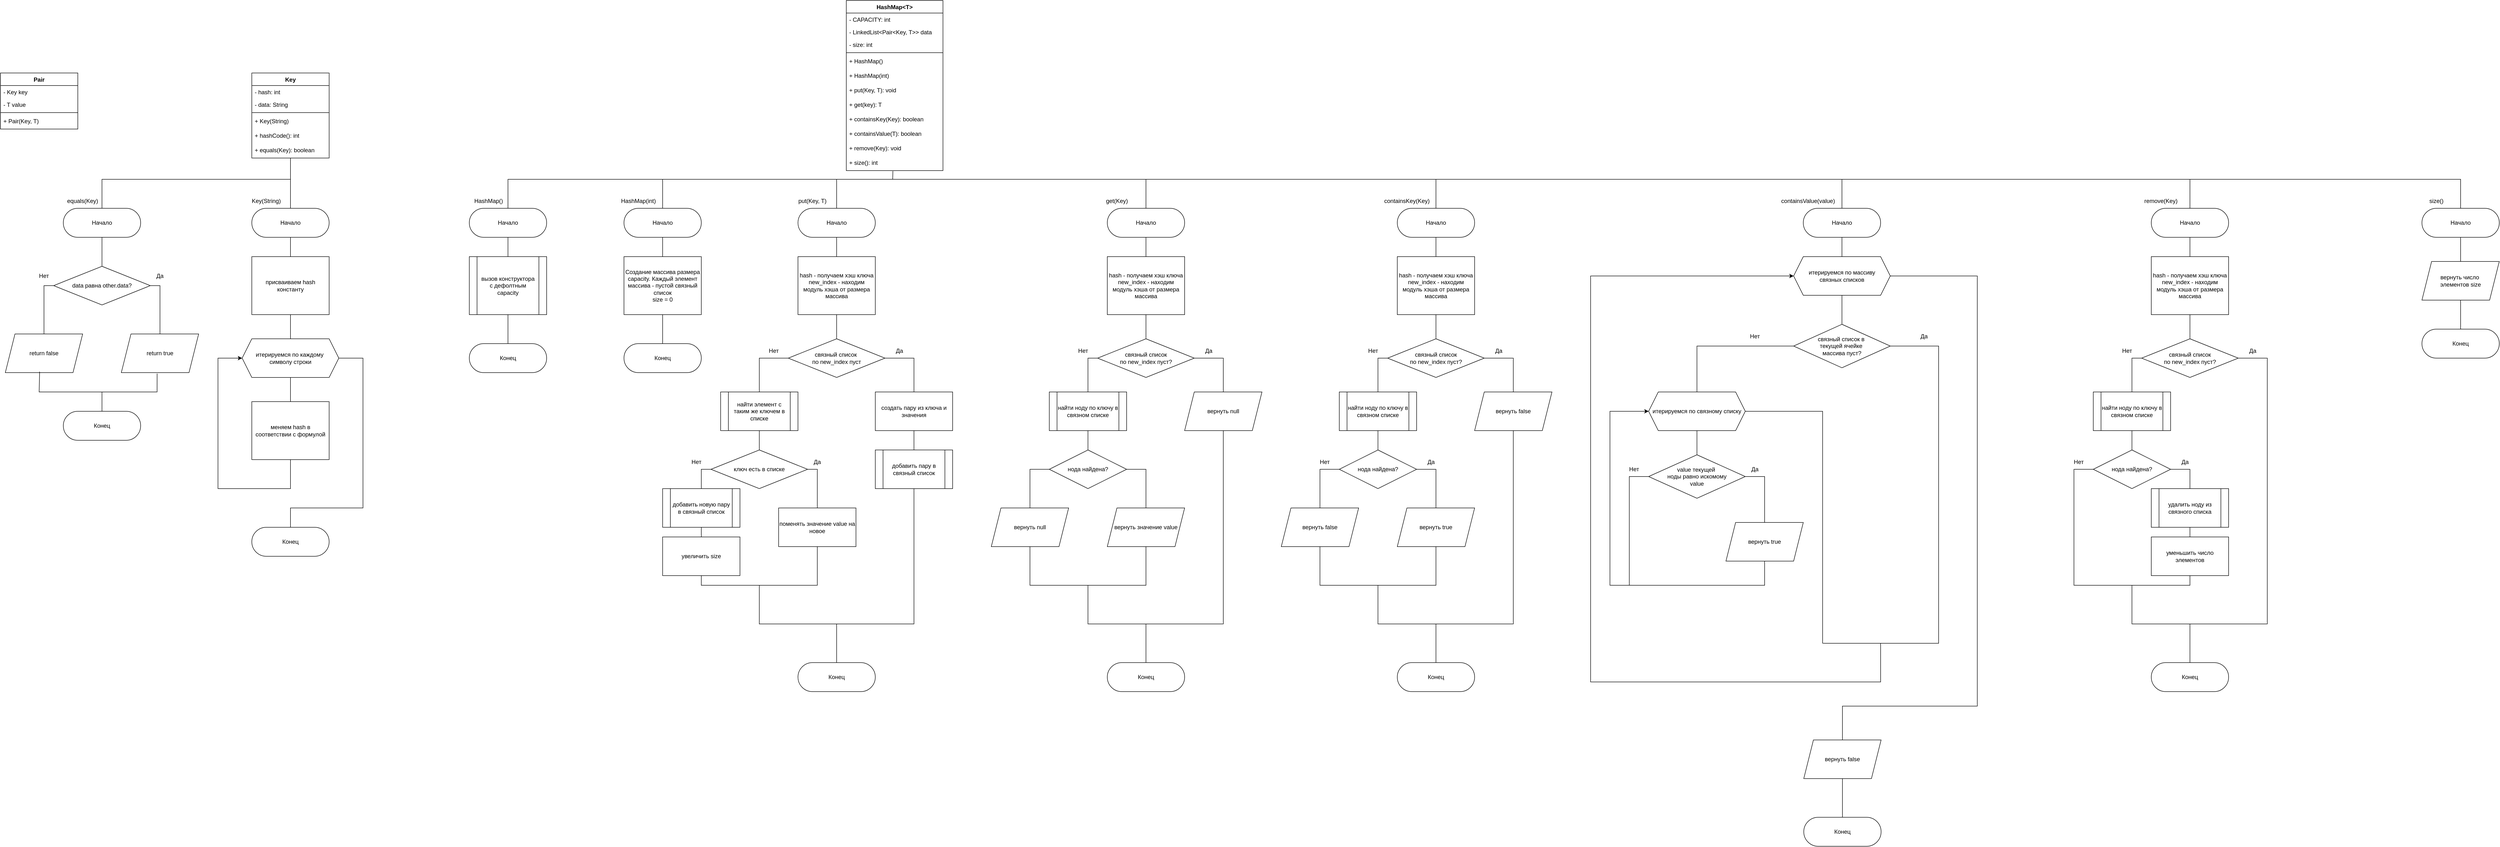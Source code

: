 <mxfile version="26.2.7">
  <diagram id="C5RBs43oDa-KdzZeNtuy" name="Page-1">
    <mxGraphModel dx="2463" dy="795" grid="1" gridSize="10" guides="1" tooltips="1" connect="1" arrows="1" fold="1" page="1" pageScale="1" pageWidth="827" pageHeight="1169" math="0" shadow="0">
      <root>
        <mxCell id="WIyWlLk6GJQsqaUBKTNV-0" />
        <mxCell id="WIyWlLk6GJQsqaUBKTNV-1" parent="WIyWlLk6GJQsqaUBKTNV-0" />
        <mxCell id="nDVzNxhmzhJFuTcslG1F-0" value="&lt;div&gt;Key&lt;/div&gt;&lt;div&gt;&lt;br&gt;&lt;/div&gt;&lt;div&gt;&lt;br&gt;&lt;/div&gt;&lt;div&gt;&lt;br&gt;&lt;/div&gt;&lt;div&gt;&lt;br&gt;&lt;/div&gt;&lt;div&gt;&lt;br&gt;&lt;/div&gt;" style="swimlane;fontStyle=1;align=center;verticalAlign=top;childLayout=stackLayout;horizontal=1;startSize=26;horizontalStack=0;resizeParent=1;resizeParentMax=0;resizeLast=0;collapsible=1;marginBottom=0;whiteSpace=wrap;html=1;" vertex="1" parent="WIyWlLk6GJQsqaUBKTNV-1">
          <mxGeometry x="-730" y="220" width="160" height="176" as="geometry" />
        </mxCell>
        <mxCell id="nDVzNxhmzhJFuTcslG1F-1" value="- hash: int" style="text;strokeColor=none;fillColor=none;align=left;verticalAlign=top;spacingLeft=4;spacingRight=4;overflow=hidden;rotatable=0;points=[[0,0.5],[1,0.5]];portConstraint=eastwest;whiteSpace=wrap;html=1;" vertex="1" parent="nDVzNxhmzhJFuTcslG1F-0">
          <mxGeometry y="26" width="160" height="26" as="geometry" />
        </mxCell>
        <mxCell id="nDVzNxhmzhJFuTcslG1F-5" value="- data: String" style="text;strokeColor=none;fillColor=none;align=left;verticalAlign=top;spacingLeft=4;spacingRight=4;overflow=hidden;rotatable=0;points=[[0,0.5],[1,0.5]];portConstraint=eastwest;whiteSpace=wrap;html=1;" vertex="1" parent="nDVzNxhmzhJFuTcslG1F-0">
          <mxGeometry y="52" width="160" height="26" as="geometry" />
        </mxCell>
        <mxCell id="nDVzNxhmzhJFuTcslG1F-2" value="" style="line;strokeWidth=1;fillColor=none;align=left;verticalAlign=middle;spacingTop=-1;spacingLeft=3;spacingRight=3;rotatable=0;labelPosition=right;points=[];portConstraint=eastwest;strokeColor=inherit;" vertex="1" parent="nDVzNxhmzhJFuTcslG1F-0">
          <mxGeometry y="78" width="160" height="8" as="geometry" />
        </mxCell>
        <mxCell id="nDVzNxhmzhJFuTcslG1F-3" value="&lt;div&gt;+ Key(String)&lt;br&gt;&lt;/div&gt;" style="text;strokeColor=none;fillColor=none;align=left;verticalAlign=top;spacingLeft=4;spacingRight=4;overflow=hidden;rotatable=0;points=[[0,0.5],[1,0.5]];portConstraint=eastwest;whiteSpace=wrap;html=1;" vertex="1" parent="nDVzNxhmzhJFuTcslG1F-0">
          <mxGeometry y="86" width="160" height="30" as="geometry" />
        </mxCell>
        <mxCell id="nDVzNxhmzhJFuTcslG1F-4" value="+ hashCode(): int" style="text;strokeColor=none;fillColor=none;align=left;verticalAlign=top;spacingLeft=4;spacingRight=4;overflow=hidden;rotatable=0;points=[[0,0.5],[1,0.5]];portConstraint=eastwest;whiteSpace=wrap;html=1;" vertex="1" parent="nDVzNxhmzhJFuTcslG1F-0">
          <mxGeometry y="116" width="160" height="30" as="geometry" />
        </mxCell>
        <mxCell id="nDVzNxhmzhJFuTcslG1F-6" value="+ equals(Key): boolean" style="text;strokeColor=none;fillColor=none;align=left;verticalAlign=top;spacingLeft=4;spacingRight=4;overflow=hidden;rotatable=0;points=[[0,0.5],[1,0.5]];portConstraint=eastwest;whiteSpace=wrap;html=1;" vertex="1" parent="nDVzNxhmzhJFuTcslG1F-0">
          <mxGeometry y="146" width="160" height="30" as="geometry" />
        </mxCell>
        <mxCell id="nDVzNxhmzhJFuTcslG1F-13" value="HashMap&amp;lt;T&amp;gt;" style="swimlane;fontStyle=1;align=center;verticalAlign=top;childLayout=stackLayout;horizontal=1;startSize=26;horizontalStack=0;resizeParent=1;resizeParentMax=0;resizeLast=0;collapsible=1;marginBottom=0;whiteSpace=wrap;html=1;" vertex="1" parent="WIyWlLk6GJQsqaUBKTNV-1">
          <mxGeometry x="500" y="70" width="200" height="352" as="geometry" />
        </mxCell>
        <mxCell id="nDVzNxhmzhJFuTcslG1F-14" value="- CAPACITY: int" style="text;strokeColor=none;fillColor=none;align=left;verticalAlign=top;spacingLeft=4;spacingRight=4;overflow=hidden;rotatable=0;points=[[0,0.5],[1,0.5]];portConstraint=eastwest;whiteSpace=wrap;html=1;" vertex="1" parent="nDVzNxhmzhJFuTcslG1F-13">
          <mxGeometry y="26" width="200" height="26" as="geometry" />
        </mxCell>
        <mxCell id="nDVzNxhmzhJFuTcslG1F-15" value="- LinkedList&amp;lt;Pair&amp;lt;Key, T&amp;gt;&amp;gt; data" style="text;strokeColor=none;fillColor=none;align=left;verticalAlign=top;spacingLeft=4;spacingRight=4;overflow=hidden;rotatable=0;points=[[0,0.5],[1,0.5]];portConstraint=eastwest;whiteSpace=wrap;html=1;" vertex="1" parent="nDVzNxhmzhJFuTcslG1F-13">
          <mxGeometry y="52" width="200" height="26" as="geometry" />
        </mxCell>
        <mxCell id="nDVzNxhmzhJFuTcslG1F-251" value="- size: int" style="text;strokeColor=none;fillColor=none;align=left;verticalAlign=top;spacingLeft=4;spacingRight=4;overflow=hidden;rotatable=0;points=[[0,0.5],[1,0.5]];portConstraint=eastwest;whiteSpace=wrap;html=1;" vertex="1" parent="nDVzNxhmzhJFuTcslG1F-13">
          <mxGeometry y="78" width="200" height="26" as="geometry" />
        </mxCell>
        <mxCell id="nDVzNxhmzhJFuTcslG1F-16" value="" style="line;strokeWidth=1;fillColor=none;align=left;verticalAlign=middle;spacingTop=-1;spacingLeft=3;spacingRight=3;rotatable=0;labelPosition=right;points=[];portConstraint=eastwest;strokeColor=inherit;" vertex="1" parent="nDVzNxhmzhJFuTcslG1F-13">
          <mxGeometry y="104" width="200" height="8" as="geometry" />
        </mxCell>
        <mxCell id="nDVzNxhmzhJFuTcslG1F-17" value="+ HashMap()" style="text;strokeColor=none;fillColor=none;align=left;verticalAlign=top;spacingLeft=4;spacingRight=4;overflow=hidden;rotatable=0;points=[[0,0.5],[1,0.5]];portConstraint=eastwest;whiteSpace=wrap;html=1;" vertex="1" parent="nDVzNxhmzhJFuTcslG1F-13">
          <mxGeometry y="112" width="200" height="30" as="geometry" />
        </mxCell>
        <mxCell id="nDVzNxhmzhJFuTcslG1F-18" value="+ HashMap(int)" style="text;strokeColor=none;fillColor=none;align=left;verticalAlign=top;spacingLeft=4;spacingRight=4;overflow=hidden;rotatable=0;points=[[0,0.5],[1,0.5]];portConstraint=eastwest;whiteSpace=wrap;html=1;" vertex="1" parent="nDVzNxhmzhJFuTcslG1F-13">
          <mxGeometry y="142" width="200" height="30" as="geometry" />
        </mxCell>
        <mxCell id="nDVzNxhmzhJFuTcslG1F-19" value="&lt;div&gt;+ put(Key, T): void&lt;/div&gt;" style="text;strokeColor=none;fillColor=none;align=left;verticalAlign=top;spacingLeft=4;spacingRight=4;overflow=hidden;rotatable=0;points=[[0,0.5],[1,0.5]];portConstraint=eastwest;whiteSpace=wrap;html=1;" vertex="1" parent="nDVzNxhmzhJFuTcslG1F-13">
          <mxGeometry y="172" width="200" height="30" as="geometry" />
        </mxCell>
        <mxCell id="nDVzNxhmzhJFuTcslG1F-20" value="+ get(key): T" style="text;strokeColor=none;fillColor=none;align=left;verticalAlign=top;spacingLeft=4;spacingRight=4;overflow=hidden;rotatable=0;points=[[0,0.5],[1,0.5]];portConstraint=eastwest;whiteSpace=wrap;html=1;" vertex="1" parent="nDVzNxhmzhJFuTcslG1F-13">
          <mxGeometry y="202" width="200" height="30" as="geometry" />
        </mxCell>
        <mxCell id="nDVzNxhmzhJFuTcslG1F-21" value="+ containsKey(Key): boolean" style="text;strokeColor=none;fillColor=none;align=left;verticalAlign=top;spacingLeft=4;spacingRight=4;overflow=hidden;rotatable=0;points=[[0,0.5],[1,0.5]];portConstraint=eastwest;whiteSpace=wrap;html=1;" vertex="1" parent="nDVzNxhmzhJFuTcslG1F-13">
          <mxGeometry y="232" width="200" height="30" as="geometry" />
        </mxCell>
        <mxCell id="nDVzNxhmzhJFuTcslG1F-24" value="+ containsValue(T): boolean" style="text;strokeColor=none;fillColor=none;align=left;verticalAlign=top;spacingLeft=4;spacingRight=4;overflow=hidden;rotatable=0;points=[[0,0.5],[1,0.5]];portConstraint=eastwest;whiteSpace=wrap;html=1;" vertex="1" parent="nDVzNxhmzhJFuTcslG1F-13">
          <mxGeometry y="262" width="200" height="30" as="geometry" />
        </mxCell>
        <mxCell id="nDVzNxhmzhJFuTcslG1F-25" value="+ remove(Key): void" style="text;strokeColor=none;fillColor=none;align=left;verticalAlign=top;spacingLeft=4;spacingRight=4;overflow=hidden;rotatable=0;points=[[0,0.5],[1,0.5]];portConstraint=eastwest;whiteSpace=wrap;html=1;" vertex="1" parent="nDVzNxhmzhJFuTcslG1F-13">
          <mxGeometry y="292" width="200" height="30" as="geometry" />
        </mxCell>
        <mxCell id="nDVzNxhmzhJFuTcslG1F-26" value="+ size(): int" style="text;strokeColor=none;fillColor=none;align=left;verticalAlign=top;spacingLeft=4;spacingRight=4;overflow=hidden;rotatable=0;points=[[0,0.5],[1,0.5]];portConstraint=eastwest;whiteSpace=wrap;html=1;" vertex="1" parent="nDVzNxhmzhJFuTcslG1F-13">
          <mxGeometry y="322" width="200" height="30" as="geometry" />
        </mxCell>
        <mxCell id="nDVzNxhmzhJFuTcslG1F-28" value="Pair" style="swimlane;fontStyle=1;align=center;verticalAlign=top;childLayout=stackLayout;horizontal=1;startSize=26;horizontalStack=0;resizeParent=1;resizeParentMax=0;resizeLast=0;collapsible=1;marginBottom=0;whiteSpace=wrap;html=1;" vertex="1" parent="WIyWlLk6GJQsqaUBKTNV-1">
          <mxGeometry x="-1250" y="220" width="160" height="116" as="geometry" />
        </mxCell>
        <mxCell id="nDVzNxhmzhJFuTcslG1F-29" value="- Key key" style="text;strokeColor=none;fillColor=none;align=left;verticalAlign=top;spacingLeft=4;spacingRight=4;overflow=hidden;rotatable=0;points=[[0,0.5],[1,0.5]];portConstraint=eastwest;whiteSpace=wrap;html=1;" vertex="1" parent="nDVzNxhmzhJFuTcslG1F-28">
          <mxGeometry y="26" width="160" height="26" as="geometry" />
        </mxCell>
        <mxCell id="nDVzNxhmzhJFuTcslG1F-30" value="- T value" style="text;strokeColor=none;fillColor=none;align=left;verticalAlign=top;spacingLeft=4;spacingRight=4;overflow=hidden;rotatable=0;points=[[0,0.5],[1,0.5]];portConstraint=eastwest;whiteSpace=wrap;html=1;" vertex="1" parent="nDVzNxhmzhJFuTcslG1F-28">
          <mxGeometry y="52" width="160" height="26" as="geometry" />
        </mxCell>
        <mxCell id="nDVzNxhmzhJFuTcslG1F-31" value="" style="line;strokeWidth=1;fillColor=none;align=left;verticalAlign=middle;spacingTop=-1;spacingLeft=3;spacingRight=3;rotatable=0;labelPosition=right;points=[];portConstraint=eastwest;strokeColor=inherit;" vertex="1" parent="nDVzNxhmzhJFuTcslG1F-28">
          <mxGeometry y="78" width="160" height="8" as="geometry" />
        </mxCell>
        <mxCell id="nDVzNxhmzhJFuTcslG1F-32" value="&lt;div&gt;+ Pair(Key, T)&lt;br&gt;&lt;/div&gt;" style="text;strokeColor=none;fillColor=none;align=left;verticalAlign=top;spacingLeft=4;spacingRight=4;overflow=hidden;rotatable=0;points=[[0,0.5],[1,0.5]];portConstraint=eastwest;whiteSpace=wrap;html=1;" vertex="1" parent="nDVzNxhmzhJFuTcslG1F-28">
          <mxGeometry y="86" width="160" height="30" as="geometry" />
        </mxCell>
        <mxCell id="nDVzNxhmzhJFuTcslG1F-35" value="Начало" style="rounded=1;whiteSpace=wrap;html=1;arcSize=50;" vertex="1" parent="WIyWlLk6GJQsqaUBKTNV-1">
          <mxGeometry x="-280" y="500" width="160" height="60" as="geometry" />
        </mxCell>
        <mxCell id="nDVzNxhmzhJFuTcslG1F-36" value="" style="endArrow=none;html=1;rounded=0;entryX=0.482;entryY=1.033;entryDx=0;entryDy=0;entryPerimeter=0;exitX=0.5;exitY=0;exitDx=0;exitDy=0;" edge="1" parent="WIyWlLk6GJQsqaUBKTNV-1" source="nDVzNxhmzhJFuTcslG1F-35" target="nDVzNxhmzhJFuTcslG1F-26">
          <mxGeometry width="50" height="50" relative="1" as="geometry">
            <mxPoint x="602" y="440" as="sourcePoint" />
            <mxPoint x="310" y="560" as="targetPoint" />
            <Array as="points">
              <mxPoint x="-200" y="440" />
              <mxPoint x="596" y="440" />
            </Array>
          </mxGeometry>
        </mxCell>
        <mxCell id="nDVzNxhmzhJFuTcslG1F-37" value="HashMap()" style="text;html=1;align=center;verticalAlign=middle;whiteSpace=wrap;rounded=0;" vertex="1" parent="WIyWlLk6GJQsqaUBKTNV-1">
          <mxGeometry x="-270" y="470" width="60" height="30" as="geometry" />
        </mxCell>
        <mxCell id="nDVzNxhmzhJFuTcslG1F-38" value="вызов конструктора&lt;br&gt;с дефолтным &lt;br&gt;capacity" style="shape=process;whiteSpace=wrap;html=1;backgroundOutline=1;" vertex="1" parent="WIyWlLk6GJQsqaUBKTNV-1">
          <mxGeometry x="-280" y="600" width="160" height="120" as="geometry" />
        </mxCell>
        <mxCell id="nDVzNxhmzhJFuTcslG1F-39" value="" style="endArrow=none;html=1;rounded=0;entryX=0.5;entryY=1;entryDx=0;entryDy=0;exitX=0.5;exitY=0;exitDx=0;exitDy=0;" edge="1" parent="WIyWlLk6GJQsqaUBKTNV-1" source="nDVzNxhmzhJFuTcslG1F-38" target="nDVzNxhmzhJFuTcslG1F-35">
          <mxGeometry width="50" height="50" relative="1" as="geometry">
            <mxPoint x="60" y="660" as="sourcePoint" />
            <mxPoint x="110" y="610" as="targetPoint" />
          </mxGeometry>
        </mxCell>
        <mxCell id="nDVzNxhmzhJFuTcslG1F-41" value="Конец" style="rounded=1;whiteSpace=wrap;html=1;arcSize=50;" vertex="1" parent="WIyWlLk6GJQsqaUBKTNV-1">
          <mxGeometry x="-280" y="780" width="160" height="60" as="geometry" />
        </mxCell>
        <mxCell id="nDVzNxhmzhJFuTcslG1F-42" value="" style="endArrow=none;html=1;rounded=0;entryX=0.5;entryY=1;entryDx=0;entryDy=0;exitX=0.5;exitY=0;exitDx=0;exitDy=0;" edge="1" parent="WIyWlLk6GJQsqaUBKTNV-1" source="nDVzNxhmzhJFuTcslG1F-41" target="nDVzNxhmzhJFuTcslG1F-38">
          <mxGeometry width="50" height="50" relative="1" as="geometry">
            <mxPoint x="60" y="680" as="sourcePoint" />
            <mxPoint x="110" y="630" as="targetPoint" />
          </mxGeometry>
        </mxCell>
        <mxCell id="nDVzNxhmzhJFuTcslG1F-56" value="Начало" style="rounded=1;whiteSpace=wrap;html=1;arcSize=50;" vertex="1" parent="WIyWlLk6GJQsqaUBKTNV-1">
          <mxGeometry x="40" y="500" width="160" height="60" as="geometry" />
        </mxCell>
        <mxCell id="nDVzNxhmzhJFuTcslG1F-57" value="HashMap(int)" style="text;html=1;align=center;verticalAlign=middle;whiteSpace=wrap;rounded=0;" vertex="1" parent="WIyWlLk6GJQsqaUBKTNV-1">
          <mxGeometry x="20" y="470" width="100" height="30" as="geometry" />
        </mxCell>
        <mxCell id="nDVzNxhmzhJFuTcslG1F-59" value="" style="endArrow=none;html=1;rounded=0;entryX=0.5;entryY=1;entryDx=0;entryDy=0;exitX=0.5;exitY=0;exitDx=0;exitDy=0;" edge="1" parent="WIyWlLk6GJQsqaUBKTNV-1" target="nDVzNxhmzhJFuTcslG1F-56">
          <mxGeometry width="50" height="50" relative="1" as="geometry">
            <mxPoint x="120" y="600" as="sourcePoint" />
            <mxPoint x="430" y="610" as="targetPoint" />
          </mxGeometry>
        </mxCell>
        <mxCell id="nDVzNxhmzhJFuTcslG1F-60" value="Конец" style="rounded=1;whiteSpace=wrap;html=1;arcSize=50;" vertex="1" parent="WIyWlLk6GJQsqaUBKTNV-1">
          <mxGeometry x="40" y="780" width="160" height="60" as="geometry" />
        </mxCell>
        <mxCell id="nDVzNxhmzhJFuTcslG1F-61" value="" style="endArrow=none;html=1;rounded=0;entryX=0.5;entryY=1;entryDx=0;entryDy=0;exitX=0.5;exitY=0;exitDx=0;exitDy=0;" edge="1" parent="WIyWlLk6GJQsqaUBKTNV-1" source="nDVzNxhmzhJFuTcslG1F-60">
          <mxGeometry width="50" height="50" relative="1" as="geometry">
            <mxPoint x="380" y="680" as="sourcePoint" />
            <mxPoint x="120" y="660" as="targetPoint" />
          </mxGeometry>
        </mxCell>
        <mxCell id="nDVzNxhmzhJFuTcslG1F-62" value="" style="endArrow=none;html=1;rounded=0;entryX=0.5;entryY=0;entryDx=0;entryDy=0;" edge="1" parent="WIyWlLk6GJQsqaUBKTNV-1" target="nDVzNxhmzhJFuTcslG1F-56">
          <mxGeometry width="50" height="50" relative="1" as="geometry">
            <mxPoint x="120" y="440" as="sourcePoint" />
            <mxPoint x="270" y="520" as="targetPoint" />
          </mxGeometry>
        </mxCell>
        <mxCell id="nDVzNxhmzhJFuTcslG1F-63" value="&lt;div&gt;Создание массива размера capacity. Каждый элемент массива - пустой связный список&lt;br&gt;size = 0&lt;br&gt;&lt;/div&gt;" style="rounded=0;whiteSpace=wrap;html=1;" vertex="1" parent="WIyWlLk6GJQsqaUBKTNV-1">
          <mxGeometry x="40" y="600" width="160" height="120" as="geometry" />
        </mxCell>
        <mxCell id="nDVzNxhmzhJFuTcslG1F-64" value="Начало" style="rounded=1;whiteSpace=wrap;html=1;arcSize=50;" vertex="1" parent="WIyWlLk6GJQsqaUBKTNV-1">
          <mxGeometry x="400" y="500" width="160" height="60" as="geometry" />
        </mxCell>
        <mxCell id="nDVzNxhmzhJFuTcslG1F-65" value="put(Key, T)" style="text;html=1;align=center;verticalAlign=middle;whiteSpace=wrap;rounded=0;" vertex="1" parent="WIyWlLk6GJQsqaUBKTNV-1">
          <mxGeometry x="380" y="470" width="100" height="30" as="geometry" />
        </mxCell>
        <mxCell id="nDVzNxhmzhJFuTcslG1F-66" value="" style="endArrow=none;html=1;rounded=0;entryX=0.5;entryY=1;entryDx=0;entryDy=0;exitX=0.5;exitY=0;exitDx=0;exitDy=0;" edge="1" parent="WIyWlLk6GJQsqaUBKTNV-1" target="nDVzNxhmzhJFuTcslG1F-64">
          <mxGeometry width="50" height="50" relative="1" as="geometry">
            <mxPoint x="480" y="610" as="sourcePoint" />
            <mxPoint x="790" y="620" as="targetPoint" />
          </mxGeometry>
        </mxCell>
        <mxCell id="nDVzNxhmzhJFuTcslG1F-70" value="" style="endArrow=none;html=1;rounded=0;entryX=0.5;entryY=0;entryDx=0;entryDy=0;" edge="1" parent="WIyWlLk6GJQsqaUBKTNV-1" target="nDVzNxhmzhJFuTcslG1F-64">
          <mxGeometry width="50" height="50" relative="1" as="geometry">
            <mxPoint x="480" y="440" as="sourcePoint" />
            <mxPoint x="320" y="460" as="targetPoint" />
          </mxGeometry>
        </mxCell>
        <mxCell id="nDVzNxhmzhJFuTcslG1F-71" value="hash - получаем хэш ключа&lt;br&gt;new_index - находим модуль хэша от размера массива" style="rounded=0;whiteSpace=wrap;html=1;" vertex="1" parent="WIyWlLk6GJQsqaUBKTNV-1">
          <mxGeometry x="400" y="600" width="160" height="120" as="geometry" />
        </mxCell>
        <mxCell id="nDVzNxhmzhJFuTcslG1F-72" value="&lt;div&gt;связный список&amp;nbsp;&lt;/div&gt;&lt;div&gt;по new_index пуст&lt;/div&gt;" style="rhombus;whiteSpace=wrap;html=1;" vertex="1" parent="WIyWlLk6GJQsqaUBKTNV-1">
          <mxGeometry x="380" y="770" width="200" height="80" as="geometry" />
        </mxCell>
        <mxCell id="nDVzNxhmzhJFuTcslG1F-73" value="создать пару из ключа и значения" style="rounded=0;whiteSpace=wrap;html=1;" vertex="1" parent="WIyWlLk6GJQsqaUBKTNV-1">
          <mxGeometry x="560" y="880" width="160" height="80" as="geometry" />
        </mxCell>
        <mxCell id="nDVzNxhmzhJFuTcslG1F-74" value="добавить пару в &lt;br&gt;связный список" style="shape=process;whiteSpace=wrap;html=1;backgroundOutline=1;" vertex="1" parent="WIyWlLk6GJQsqaUBKTNV-1">
          <mxGeometry x="560" y="1000" width="160" height="80" as="geometry" />
        </mxCell>
        <mxCell id="nDVzNxhmzhJFuTcslG1F-77" value="найти элемент с таким же ключем в списке" style="shape=process;whiteSpace=wrap;html=1;backgroundOutline=1;" vertex="1" parent="WIyWlLk6GJQsqaUBKTNV-1">
          <mxGeometry x="240" y="880" width="160" height="80" as="geometry" />
        </mxCell>
        <mxCell id="nDVzNxhmzhJFuTcslG1F-78" value="ключ есть в списке" style="rhombus;whiteSpace=wrap;html=1;" vertex="1" parent="WIyWlLk6GJQsqaUBKTNV-1">
          <mxGeometry x="220" y="1000" width="200" height="80" as="geometry" />
        </mxCell>
        <mxCell id="nDVzNxhmzhJFuTcslG1F-79" value="поменять значение value на новое" style="rounded=0;whiteSpace=wrap;html=1;" vertex="1" parent="WIyWlLk6GJQsqaUBKTNV-1">
          <mxGeometry x="360" y="1120" width="160" height="80" as="geometry" />
        </mxCell>
        <mxCell id="nDVzNxhmzhJFuTcslG1F-81" value="добавить новую пару в связный список" style="shape=process;whiteSpace=wrap;html=1;backgroundOutline=1;" vertex="1" parent="WIyWlLk6GJQsqaUBKTNV-1">
          <mxGeometry x="120" y="1080" width="160" height="80" as="geometry" />
        </mxCell>
        <mxCell id="nDVzNxhmzhJFuTcslG1F-83" value="" style="endArrow=none;html=1;rounded=0;entryX=0.5;entryY=1;entryDx=0;entryDy=0;exitX=0.5;exitY=0;exitDx=0;exitDy=0;" edge="1" parent="WIyWlLk6GJQsqaUBKTNV-1" source="nDVzNxhmzhJFuTcslG1F-72" target="nDVzNxhmzhJFuTcslG1F-71">
          <mxGeometry width="50" height="50" relative="1" as="geometry">
            <mxPoint x="440" y="750" as="sourcePoint" />
            <mxPoint x="490" y="700" as="targetPoint" />
          </mxGeometry>
        </mxCell>
        <mxCell id="nDVzNxhmzhJFuTcslG1F-84" value="" style="endArrow=none;html=1;rounded=0;entryX=1;entryY=0.5;entryDx=0;entryDy=0;exitX=0.5;exitY=0;exitDx=0;exitDy=0;" edge="1" parent="WIyWlLk6GJQsqaUBKTNV-1" source="nDVzNxhmzhJFuTcslG1F-73" target="nDVzNxhmzhJFuTcslG1F-72">
          <mxGeometry width="50" height="50" relative="1" as="geometry">
            <mxPoint x="440" y="1020" as="sourcePoint" />
            <mxPoint x="490" y="970" as="targetPoint" />
            <Array as="points">
              <mxPoint x="640" y="810" />
            </Array>
          </mxGeometry>
        </mxCell>
        <mxCell id="nDVzNxhmzhJFuTcslG1F-85" value="" style="endArrow=none;html=1;rounded=0;entryX=0.5;entryY=1;entryDx=0;entryDy=0;exitX=0.5;exitY=0;exitDx=0;exitDy=0;" edge="1" parent="WIyWlLk6GJQsqaUBKTNV-1" source="nDVzNxhmzhJFuTcslG1F-74" target="nDVzNxhmzhJFuTcslG1F-73">
          <mxGeometry width="50" height="50" relative="1" as="geometry">
            <mxPoint x="440" y="1020" as="sourcePoint" />
            <mxPoint x="490" y="970" as="targetPoint" />
          </mxGeometry>
        </mxCell>
        <mxCell id="nDVzNxhmzhJFuTcslG1F-86" value="Конец" style="rounded=1;whiteSpace=wrap;html=1;arcSize=50;" vertex="1" parent="WIyWlLk6GJQsqaUBKTNV-1">
          <mxGeometry x="400" y="1440" width="160" height="60" as="geometry" />
        </mxCell>
        <mxCell id="nDVzNxhmzhJFuTcslG1F-87" value="" style="endArrow=none;html=1;rounded=0;entryX=0.5;entryY=1;entryDx=0;entryDy=0;exitX=0.5;exitY=0;exitDx=0;exitDy=0;" edge="1" parent="WIyWlLk6GJQsqaUBKTNV-1" source="nDVzNxhmzhJFuTcslG1F-86" target="nDVzNxhmzhJFuTcslG1F-74">
          <mxGeometry width="50" height="50" relative="1" as="geometry">
            <mxPoint x="440" y="1360" as="sourcePoint" />
            <mxPoint x="490" y="1310" as="targetPoint" />
            <Array as="points">
              <mxPoint x="480" y="1360" />
              <mxPoint x="640" y="1360" />
            </Array>
          </mxGeometry>
        </mxCell>
        <mxCell id="nDVzNxhmzhJFuTcslG1F-88" value="" style="endArrow=none;html=1;rounded=0;entryX=0.5;entryY=1;entryDx=0;entryDy=0;" edge="1" parent="WIyWlLk6GJQsqaUBKTNV-1" target="nDVzNxhmzhJFuTcslG1F-79">
          <mxGeometry width="50" height="50" relative="1" as="geometry">
            <mxPoint x="320" y="1280" as="sourcePoint" />
            <mxPoint x="490" y="1310" as="targetPoint" />
            <Array as="points">
              <mxPoint x="440" y="1280" />
            </Array>
          </mxGeometry>
        </mxCell>
        <mxCell id="nDVzNxhmzhJFuTcslG1F-89" value="" style="endArrow=none;html=1;rounded=0;entryX=0.5;entryY=1;entryDx=0;entryDy=0;" edge="1" parent="WIyWlLk6GJQsqaUBKTNV-1" target="nDVzNxhmzhJFuTcslG1F-81">
          <mxGeometry width="50" height="50" relative="1" as="geometry">
            <mxPoint x="320" y="1280" as="sourcePoint" />
            <mxPoint x="490" y="1310" as="targetPoint" />
            <Array as="points">
              <mxPoint x="200" y="1280" />
            </Array>
          </mxGeometry>
        </mxCell>
        <mxCell id="nDVzNxhmzhJFuTcslG1F-90" value="" style="endArrow=none;html=1;rounded=0;" edge="1" parent="WIyWlLk6GJQsqaUBKTNV-1">
          <mxGeometry width="50" height="50" relative="1" as="geometry">
            <mxPoint x="480" y="1360" as="sourcePoint" />
            <mxPoint x="320" y="1280" as="targetPoint" />
            <Array as="points">
              <mxPoint x="320" y="1360" />
            </Array>
          </mxGeometry>
        </mxCell>
        <mxCell id="nDVzNxhmzhJFuTcslG1F-91" value="" style="endArrow=none;html=1;rounded=0;entryX=1;entryY=0.5;entryDx=0;entryDy=0;exitX=0.5;exitY=0;exitDx=0;exitDy=0;" edge="1" parent="WIyWlLk6GJQsqaUBKTNV-1" source="nDVzNxhmzhJFuTcslG1F-79" target="nDVzNxhmzhJFuTcslG1F-78">
          <mxGeometry width="50" height="50" relative="1" as="geometry">
            <mxPoint x="440" y="1050" as="sourcePoint" />
            <mxPoint x="490" y="1000" as="targetPoint" />
            <Array as="points">
              <mxPoint x="440" y="1040" />
            </Array>
          </mxGeometry>
        </mxCell>
        <mxCell id="nDVzNxhmzhJFuTcslG1F-92" value="" style="endArrow=none;html=1;rounded=0;entryX=0;entryY=0.5;entryDx=0;entryDy=0;exitX=0.5;exitY=0;exitDx=0;exitDy=0;" edge="1" parent="WIyWlLk6GJQsqaUBKTNV-1" source="nDVzNxhmzhJFuTcslG1F-81" target="nDVzNxhmzhJFuTcslG1F-78">
          <mxGeometry width="50" height="50" relative="1" as="geometry">
            <mxPoint x="440" y="1050" as="sourcePoint" />
            <mxPoint x="490" y="1000" as="targetPoint" />
            <Array as="points">
              <mxPoint x="200" y="1040" />
            </Array>
          </mxGeometry>
        </mxCell>
        <mxCell id="nDVzNxhmzhJFuTcslG1F-93" value="" style="endArrow=none;html=1;rounded=0;entryX=0.5;entryY=1;entryDx=0;entryDy=0;exitX=0.5;exitY=0;exitDx=0;exitDy=0;" edge="1" parent="WIyWlLk6GJQsqaUBKTNV-1" source="nDVzNxhmzhJFuTcslG1F-78" target="nDVzNxhmzhJFuTcslG1F-77">
          <mxGeometry width="50" height="50" relative="1" as="geometry">
            <mxPoint x="440" y="1050" as="sourcePoint" />
            <mxPoint x="490" y="1000" as="targetPoint" />
          </mxGeometry>
        </mxCell>
        <mxCell id="nDVzNxhmzhJFuTcslG1F-94" value="" style="endArrow=none;html=1;rounded=0;entryX=0;entryY=0.5;entryDx=0;entryDy=0;exitX=0.5;exitY=0;exitDx=0;exitDy=0;" edge="1" parent="WIyWlLk6GJQsqaUBKTNV-1" source="nDVzNxhmzhJFuTcslG1F-77" target="nDVzNxhmzhJFuTcslG1F-72">
          <mxGeometry width="50" height="50" relative="1" as="geometry">
            <mxPoint x="440" y="890" as="sourcePoint" />
            <mxPoint x="490" y="840" as="targetPoint" />
            <Array as="points">
              <mxPoint x="320" y="810" />
            </Array>
          </mxGeometry>
        </mxCell>
        <mxCell id="nDVzNxhmzhJFuTcslG1F-95" value="Нет" style="text;html=1;align=center;verticalAlign=middle;whiteSpace=wrap;rounded=0;" vertex="1" parent="WIyWlLk6GJQsqaUBKTNV-1">
          <mxGeometry x="320" y="780" width="60" height="30" as="geometry" />
        </mxCell>
        <mxCell id="nDVzNxhmzhJFuTcslG1F-96" value="&lt;div&gt;Да&lt;/div&gt;" style="text;html=1;align=center;verticalAlign=middle;whiteSpace=wrap;rounded=0;" vertex="1" parent="WIyWlLk6GJQsqaUBKTNV-1">
          <mxGeometry x="580" y="780" width="60" height="30" as="geometry" />
        </mxCell>
        <mxCell id="nDVzNxhmzhJFuTcslG1F-97" value="Нет" style="text;html=1;align=center;verticalAlign=middle;whiteSpace=wrap;rounded=0;" vertex="1" parent="WIyWlLk6GJQsqaUBKTNV-1">
          <mxGeometry x="160" y="1010" width="60" height="30" as="geometry" />
        </mxCell>
        <mxCell id="nDVzNxhmzhJFuTcslG1F-98" value="Да" style="text;html=1;align=center;verticalAlign=middle;whiteSpace=wrap;rounded=0;" vertex="1" parent="WIyWlLk6GJQsqaUBKTNV-1">
          <mxGeometry x="410" y="1010" width="60" height="30" as="geometry" />
        </mxCell>
        <mxCell id="nDVzNxhmzhJFuTcslG1F-99" value="Начало" style="rounded=1;whiteSpace=wrap;html=1;arcSize=50;" vertex="1" parent="WIyWlLk6GJQsqaUBKTNV-1">
          <mxGeometry x="1040" y="500" width="160" height="60" as="geometry" />
        </mxCell>
        <mxCell id="nDVzNxhmzhJFuTcslG1F-100" value="get(Key)" style="text;html=1;align=center;verticalAlign=middle;whiteSpace=wrap;rounded=0;" vertex="1" parent="WIyWlLk6GJQsqaUBKTNV-1">
          <mxGeometry x="1010" y="470" width="100" height="30" as="geometry" />
        </mxCell>
        <mxCell id="nDVzNxhmzhJFuTcslG1F-101" value="" style="endArrow=none;html=1;rounded=0;entryX=0.5;entryY=1;entryDx=0;entryDy=0;exitX=0.5;exitY=0;exitDx=0;exitDy=0;" edge="1" parent="WIyWlLk6GJQsqaUBKTNV-1" target="nDVzNxhmzhJFuTcslG1F-99" source="nDVzNxhmzhJFuTcslG1F-105">
          <mxGeometry width="50" height="50" relative="1" as="geometry">
            <mxPoint x="1120" y="620" as="sourcePoint" />
            <mxPoint x="1430" y="630" as="targetPoint" />
          </mxGeometry>
        </mxCell>
        <mxCell id="nDVzNxhmzhJFuTcslG1F-105" value="hash - получаем хэш ключа&lt;br&gt;new_index - находим модуль хэша от размера массива" style="rounded=0;whiteSpace=wrap;html=1;" vertex="1" parent="WIyWlLk6GJQsqaUBKTNV-1">
          <mxGeometry x="1040" y="600" width="160" height="120" as="geometry" />
        </mxCell>
        <mxCell id="nDVzNxhmzhJFuTcslG1F-106" value="" style="endArrow=none;html=1;rounded=0;exitX=0.5;exitY=0;exitDx=0;exitDy=0;" edge="1" parent="WIyWlLk6GJQsqaUBKTNV-1" source="nDVzNxhmzhJFuTcslG1F-99">
          <mxGeometry width="50" height="50" relative="1" as="geometry">
            <mxPoint x="960" y="440" as="sourcePoint" />
            <mxPoint x="590" y="440" as="targetPoint" />
            <Array as="points">
              <mxPoint x="1120" y="440" />
            </Array>
          </mxGeometry>
        </mxCell>
        <mxCell id="nDVzNxhmzhJFuTcslG1F-107" value="связный список &lt;br&gt;&lt;div&gt;по new_index пуст?&lt;br&gt;&lt;/div&gt;" style="rhombus;whiteSpace=wrap;html=1;" vertex="1" parent="WIyWlLk6GJQsqaUBKTNV-1">
          <mxGeometry x="1020" y="770" width="200" height="80" as="geometry" />
        </mxCell>
        <mxCell id="nDVzNxhmzhJFuTcslG1F-108" value="Нет" style="text;html=1;align=center;verticalAlign=middle;whiteSpace=wrap;rounded=0;" vertex="1" parent="WIyWlLk6GJQsqaUBKTNV-1">
          <mxGeometry x="960" y="780" width="60" height="30" as="geometry" />
        </mxCell>
        <mxCell id="nDVzNxhmzhJFuTcslG1F-109" value="&lt;div&gt;Да&lt;/div&gt;" style="text;html=1;align=center;verticalAlign=middle;whiteSpace=wrap;rounded=0;" vertex="1" parent="WIyWlLk6GJQsqaUBKTNV-1">
          <mxGeometry x="1220" y="780" width="60" height="30" as="geometry" />
        </mxCell>
        <mxCell id="nDVzNxhmzhJFuTcslG1F-112" value="вернуть null" style="shape=parallelogram;perimeter=parallelogramPerimeter;whiteSpace=wrap;html=1;fixedSize=1;" vertex="1" parent="WIyWlLk6GJQsqaUBKTNV-1">
          <mxGeometry x="1200" y="880" width="160" height="80" as="geometry" />
        </mxCell>
        <mxCell id="nDVzNxhmzhJFuTcslG1F-114" value="найти ноду по ключу в связном списке" style="shape=process;whiteSpace=wrap;html=1;backgroundOutline=1;" vertex="1" parent="WIyWlLk6GJQsqaUBKTNV-1">
          <mxGeometry x="920" y="880" width="160" height="80" as="geometry" />
        </mxCell>
        <mxCell id="nDVzNxhmzhJFuTcslG1F-115" value="нода найдена?" style="rhombus;whiteSpace=wrap;html=1;" vertex="1" parent="WIyWlLk6GJQsqaUBKTNV-1">
          <mxGeometry x="920" y="1000" width="160" height="80" as="geometry" />
        </mxCell>
        <mxCell id="nDVzNxhmzhJFuTcslG1F-117" value="вернуть null" style="shape=parallelogram;perimeter=parallelogramPerimeter;whiteSpace=wrap;html=1;fixedSize=1;" vertex="1" parent="WIyWlLk6GJQsqaUBKTNV-1">
          <mxGeometry x="800" y="1120" width="160" height="80" as="geometry" />
        </mxCell>
        <mxCell id="nDVzNxhmzhJFuTcslG1F-118" value="вернуть значение value" style="shape=parallelogram;perimeter=parallelogramPerimeter;whiteSpace=wrap;html=1;fixedSize=1;" vertex="1" parent="WIyWlLk6GJQsqaUBKTNV-1">
          <mxGeometry x="1040" y="1120" width="160" height="80" as="geometry" />
        </mxCell>
        <mxCell id="nDVzNxhmzhJFuTcslG1F-119" value="" style="endArrow=none;html=1;rounded=0;entryX=0;entryY=0.5;entryDx=0;entryDy=0;exitX=0.5;exitY=0;exitDx=0;exitDy=0;" edge="1" parent="WIyWlLk6GJQsqaUBKTNV-1" source="nDVzNxhmzhJFuTcslG1F-117" target="nDVzNxhmzhJFuTcslG1F-115">
          <mxGeometry width="50" height="50" relative="1" as="geometry">
            <mxPoint x="890" y="1170" as="sourcePoint" />
            <mxPoint x="940" y="1120" as="targetPoint" />
            <Array as="points">
              <mxPoint x="880" y="1040" />
            </Array>
          </mxGeometry>
        </mxCell>
        <mxCell id="nDVzNxhmzhJFuTcslG1F-120" value="" style="endArrow=none;html=1;rounded=0;entryX=1;entryY=0.5;entryDx=0;entryDy=0;exitX=0.5;exitY=0;exitDx=0;exitDy=0;" edge="1" parent="WIyWlLk6GJQsqaUBKTNV-1" source="nDVzNxhmzhJFuTcslG1F-118" target="nDVzNxhmzhJFuTcslG1F-115">
          <mxGeometry width="50" height="50" relative="1" as="geometry">
            <mxPoint x="890" y="1170" as="sourcePoint" />
            <mxPoint x="940" y="1120" as="targetPoint" />
            <Array as="points">
              <mxPoint x="1120" y="1040" />
            </Array>
          </mxGeometry>
        </mxCell>
        <mxCell id="nDVzNxhmzhJFuTcslG1F-121" value="" style="endArrow=none;html=1;rounded=0;entryX=0.5;entryY=1;entryDx=0;entryDy=0;exitX=0.5;exitY=0;exitDx=0;exitDy=0;" edge="1" parent="WIyWlLk6GJQsqaUBKTNV-1" source="nDVzNxhmzhJFuTcslG1F-107" target="nDVzNxhmzhJFuTcslG1F-105">
          <mxGeometry width="50" height="50" relative="1" as="geometry">
            <mxPoint x="890" y="690" as="sourcePoint" />
            <mxPoint x="940" y="640" as="targetPoint" />
          </mxGeometry>
        </mxCell>
        <mxCell id="nDVzNxhmzhJFuTcslG1F-122" value="" style="endArrow=none;html=1;rounded=0;entryX=0;entryY=0.5;entryDx=0;entryDy=0;exitX=0.5;exitY=0;exitDx=0;exitDy=0;" edge="1" parent="WIyWlLk6GJQsqaUBKTNV-1" source="nDVzNxhmzhJFuTcslG1F-114" target="nDVzNxhmzhJFuTcslG1F-107">
          <mxGeometry width="50" height="50" relative="1" as="geometry">
            <mxPoint x="890" y="690" as="sourcePoint" />
            <mxPoint x="940" y="640" as="targetPoint" />
            <Array as="points">
              <mxPoint x="1000" y="810" />
            </Array>
          </mxGeometry>
        </mxCell>
        <mxCell id="nDVzNxhmzhJFuTcslG1F-123" value="" style="endArrow=none;html=1;rounded=0;entryX=0;entryY=1;entryDx=0;entryDy=0;exitX=0.5;exitY=0;exitDx=0;exitDy=0;" edge="1" parent="WIyWlLk6GJQsqaUBKTNV-1" source="nDVzNxhmzhJFuTcslG1F-112" target="nDVzNxhmzhJFuTcslG1F-109">
          <mxGeometry width="50" height="50" relative="1" as="geometry">
            <mxPoint x="890" y="850" as="sourcePoint" />
            <mxPoint x="940" y="800" as="targetPoint" />
            <Array as="points">
              <mxPoint x="1280" y="810" />
            </Array>
          </mxGeometry>
        </mxCell>
        <mxCell id="nDVzNxhmzhJFuTcslG1F-124" value="" style="endArrow=none;html=1;rounded=0;entryX=0.5;entryY=1;entryDx=0;entryDy=0;exitX=0.5;exitY=0;exitDx=0;exitDy=0;" edge="1" parent="WIyWlLk6GJQsqaUBKTNV-1" source="nDVzNxhmzhJFuTcslG1F-115" target="nDVzNxhmzhJFuTcslG1F-114">
          <mxGeometry width="50" height="50" relative="1" as="geometry">
            <mxPoint x="890" y="1030" as="sourcePoint" />
            <mxPoint x="940" y="980" as="targetPoint" />
          </mxGeometry>
        </mxCell>
        <mxCell id="nDVzNxhmzhJFuTcslG1F-125" value="Конец" style="rounded=1;whiteSpace=wrap;html=1;arcSize=50;" vertex="1" parent="WIyWlLk6GJQsqaUBKTNV-1">
          <mxGeometry x="1040" y="1440" width="160" height="60" as="geometry" />
        </mxCell>
        <mxCell id="nDVzNxhmzhJFuTcslG1F-126" value="" style="endArrow=none;html=1;rounded=0;entryX=0.5;entryY=1;entryDx=0;entryDy=0;" edge="1" parent="WIyWlLk6GJQsqaUBKTNV-1" target="nDVzNxhmzhJFuTcslG1F-117">
          <mxGeometry width="50" height="50" relative="1" as="geometry">
            <mxPoint x="1000" y="1280" as="sourcePoint" />
            <mxPoint x="930" y="1300" as="targetPoint" />
            <Array as="points">
              <mxPoint x="880" y="1280" />
            </Array>
          </mxGeometry>
        </mxCell>
        <mxCell id="nDVzNxhmzhJFuTcslG1F-127" value="" style="endArrow=none;html=1;rounded=0;entryX=0.5;entryY=1;entryDx=0;entryDy=0;" edge="1" parent="WIyWlLk6GJQsqaUBKTNV-1" target="nDVzNxhmzhJFuTcslG1F-118">
          <mxGeometry width="50" height="50" relative="1" as="geometry">
            <mxPoint x="1000" y="1280" as="sourcePoint" />
            <mxPoint x="930" y="1300" as="targetPoint" />
            <Array as="points">
              <mxPoint x="1120" y="1280" />
            </Array>
          </mxGeometry>
        </mxCell>
        <mxCell id="nDVzNxhmzhJFuTcslG1F-128" value="" style="endArrow=none;html=1;rounded=0;exitX=0.5;exitY=0;exitDx=0;exitDy=0;" edge="1" parent="WIyWlLk6GJQsqaUBKTNV-1" source="nDVzNxhmzhJFuTcslG1F-125">
          <mxGeometry width="50" height="50" relative="1" as="geometry">
            <mxPoint x="880" y="1350" as="sourcePoint" />
            <mxPoint x="1000" y="1280" as="targetPoint" />
            <Array as="points">
              <mxPoint x="1120" y="1360" />
              <mxPoint x="1000" y="1360" />
            </Array>
          </mxGeometry>
        </mxCell>
        <mxCell id="nDVzNxhmzhJFuTcslG1F-129" value="" style="endArrow=none;html=1;rounded=0;entryX=0.5;entryY=1;entryDx=0;entryDy=0;" edge="1" parent="WIyWlLk6GJQsqaUBKTNV-1" target="nDVzNxhmzhJFuTcslG1F-112">
          <mxGeometry width="50" height="50" relative="1" as="geometry">
            <mxPoint x="1120" y="1360" as="sourcePoint" />
            <mxPoint x="930" y="1320" as="targetPoint" />
            <Array as="points">
              <mxPoint x="1280" y="1360" />
            </Array>
          </mxGeometry>
        </mxCell>
        <mxCell id="nDVzNxhmzhJFuTcslG1F-130" value="Начало" style="rounded=1;whiteSpace=wrap;html=1;arcSize=50;" vertex="1" parent="WIyWlLk6GJQsqaUBKTNV-1">
          <mxGeometry x="1640" y="500" width="160" height="60" as="geometry" />
        </mxCell>
        <mxCell id="nDVzNxhmzhJFuTcslG1F-131" value="containsKey(Key)" style="text;html=1;align=center;verticalAlign=middle;whiteSpace=wrap;rounded=0;" vertex="1" parent="WIyWlLk6GJQsqaUBKTNV-1">
          <mxGeometry x="1610" y="470" width="100" height="30" as="geometry" />
        </mxCell>
        <mxCell id="nDVzNxhmzhJFuTcslG1F-132" value="" style="endArrow=none;html=1;rounded=0;entryX=0.5;entryY=1;entryDx=0;entryDy=0;exitX=0.5;exitY=0;exitDx=0;exitDy=0;" edge="1" parent="WIyWlLk6GJQsqaUBKTNV-1" source="nDVzNxhmzhJFuTcslG1F-133" target="nDVzNxhmzhJFuTcslG1F-130">
          <mxGeometry width="50" height="50" relative="1" as="geometry">
            <mxPoint x="1720" y="620" as="sourcePoint" />
            <mxPoint x="2030" y="630" as="targetPoint" />
          </mxGeometry>
        </mxCell>
        <mxCell id="nDVzNxhmzhJFuTcslG1F-133" value="hash - получаем хэш ключа&lt;br&gt;new_index - находим модуль хэша от размера массива" style="rounded=0;whiteSpace=wrap;html=1;" vertex="1" parent="WIyWlLk6GJQsqaUBKTNV-1">
          <mxGeometry x="1640" y="600" width="160" height="120" as="geometry" />
        </mxCell>
        <mxCell id="nDVzNxhmzhJFuTcslG1F-134" value="связный список &lt;br&gt;&lt;div&gt;по new_index пуст?&lt;br&gt;&lt;/div&gt;" style="rhombus;whiteSpace=wrap;html=1;" vertex="1" parent="WIyWlLk6GJQsqaUBKTNV-1">
          <mxGeometry x="1620" y="770" width="200" height="80" as="geometry" />
        </mxCell>
        <mxCell id="nDVzNxhmzhJFuTcslG1F-135" value="Нет" style="text;html=1;align=center;verticalAlign=middle;whiteSpace=wrap;rounded=0;" vertex="1" parent="WIyWlLk6GJQsqaUBKTNV-1">
          <mxGeometry x="1560" y="780" width="60" height="30" as="geometry" />
        </mxCell>
        <mxCell id="nDVzNxhmzhJFuTcslG1F-136" value="&lt;div&gt;Да&lt;/div&gt;" style="text;html=1;align=center;verticalAlign=middle;whiteSpace=wrap;rounded=0;" vertex="1" parent="WIyWlLk6GJQsqaUBKTNV-1">
          <mxGeometry x="1820" y="780" width="60" height="30" as="geometry" />
        </mxCell>
        <mxCell id="nDVzNxhmzhJFuTcslG1F-137" value="вернуть false" style="shape=parallelogram;perimeter=parallelogramPerimeter;whiteSpace=wrap;html=1;fixedSize=1;" vertex="1" parent="WIyWlLk6GJQsqaUBKTNV-1">
          <mxGeometry x="1800" y="880" width="160" height="80" as="geometry" />
        </mxCell>
        <mxCell id="nDVzNxhmzhJFuTcslG1F-138" value="найти ноду по ключу в связном списке" style="shape=process;whiteSpace=wrap;html=1;backgroundOutline=1;" vertex="1" parent="WIyWlLk6GJQsqaUBKTNV-1">
          <mxGeometry x="1520" y="880" width="160" height="80" as="geometry" />
        </mxCell>
        <mxCell id="nDVzNxhmzhJFuTcslG1F-139" value="нода найдена?" style="rhombus;whiteSpace=wrap;html=1;" vertex="1" parent="WIyWlLk6GJQsqaUBKTNV-1">
          <mxGeometry x="1520" y="1000" width="160" height="80" as="geometry" />
        </mxCell>
        <mxCell id="nDVzNxhmzhJFuTcslG1F-140" value="вернуть false" style="shape=parallelogram;perimeter=parallelogramPerimeter;whiteSpace=wrap;html=1;fixedSize=1;" vertex="1" parent="WIyWlLk6GJQsqaUBKTNV-1">
          <mxGeometry x="1400" y="1120" width="160" height="80" as="geometry" />
        </mxCell>
        <mxCell id="nDVzNxhmzhJFuTcslG1F-141" value="вернуть true" style="shape=parallelogram;perimeter=parallelogramPerimeter;whiteSpace=wrap;html=1;fixedSize=1;" vertex="1" parent="WIyWlLk6GJQsqaUBKTNV-1">
          <mxGeometry x="1640" y="1120" width="160" height="80" as="geometry" />
        </mxCell>
        <mxCell id="nDVzNxhmzhJFuTcslG1F-142" value="" style="endArrow=none;html=1;rounded=0;entryX=0;entryY=0.5;entryDx=0;entryDy=0;exitX=0.5;exitY=0;exitDx=0;exitDy=0;" edge="1" parent="WIyWlLk6GJQsqaUBKTNV-1" source="nDVzNxhmzhJFuTcslG1F-140" target="nDVzNxhmzhJFuTcslG1F-139">
          <mxGeometry width="50" height="50" relative="1" as="geometry">
            <mxPoint x="1490" y="1170" as="sourcePoint" />
            <mxPoint x="1540" y="1120" as="targetPoint" />
            <Array as="points">
              <mxPoint x="1480" y="1040" />
            </Array>
          </mxGeometry>
        </mxCell>
        <mxCell id="nDVzNxhmzhJFuTcslG1F-143" value="" style="endArrow=none;html=1;rounded=0;entryX=1;entryY=0.5;entryDx=0;entryDy=0;exitX=0.5;exitY=0;exitDx=0;exitDy=0;" edge="1" parent="WIyWlLk6GJQsqaUBKTNV-1" source="nDVzNxhmzhJFuTcslG1F-141" target="nDVzNxhmzhJFuTcslG1F-139">
          <mxGeometry width="50" height="50" relative="1" as="geometry">
            <mxPoint x="1490" y="1170" as="sourcePoint" />
            <mxPoint x="1540" y="1120" as="targetPoint" />
            <Array as="points">
              <mxPoint x="1720" y="1040" />
            </Array>
          </mxGeometry>
        </mxCell>
        <mxCell id="nDVzNxhmzhJFuTcslG1F-144" value="" style="endArrow=none;html=1;rounded=0;entryX=0.5;entryY=1;entryDx=0;entryDy=0;exitX=0.5;exitY=0;exitDx=0;exitDy=0;" edge="1" parent="WIyWlLk6GJQsqaUBKTNV-1" source="nDVzNxhmzhJFuTcslG1F-134" target="nDVzNxhmzhJFuTcslG1F-133">
          <mxGeometry width="50" height="50" relative="1" as="geometry">
            <mxPoint x="1490" y="690" as="sourcePoint" />
            <mxPoint x="1540" y="640" as="targetPoint" />
          </mxGeometry>
        </mxCell>
        <mxCell id="nDVzNxhmzhJFuTcslG1F-145" value="" style="endArrow=none;html=1;rounded=0;entryX=0;entryY=0.5;entryDx=0;entryDy=0;exitX=0.5;exitY=0;exitDx=0;exitDy=0;" edge="1" parent="WIyWlLk6GJQsqaUBKTNV-1" source="nDVzNxhmzhJFuTcslG1F-138" target="nDVzNxhmzhJFuTcslG1F-134">
          <mxGeometry width="50" height="50" relative="1" as="geometry">
            <mxPoint x="1490" y="690" as="sourcePoint" />
            <mxPoint x="1540" y="640" as="targetPoint" />
            <Array as="points">
              <mxPoint x="1600" y="810" />
            </Array>
          </mxGeometry>
        </mxCell>
        <mxCell id="nDVzNxhmzhJFuTcslG1F-146" value="" style="endArrow=none;html=1;rounded=0;entryX=0;entryY=1;entryDx=0;entryDy=0;exitX=0.5;exitY=0;exitDx=0;exitDy=0;" edge="1" parent="WIyWlLk6GJQsqaUBKTNV-1" source="nDVzNxhmzhJFuTcslG1F-137" target="nDVzNxhmzhJFuTcslG1F-136">
          <mxGeometry width="50" height="50" relative="1" as="geometry">
            <mxPoint x="1490" y="850" as="sourcePoint" />
            <mxPoint x="1540" y="800" as="targetPoint" />
            <Array as="points">
              <mxPoint x="1880" y="810" />
            </Array>
          </mxGeometry>
        </mxCell>
        <mxCell id="nDVzNxhmzhJFuTcslG1F-147" value="" style="endArrow=none;html=1;rounded=0;entryX=0.5;entryY=1;entryDx=0;entryDy=0;exitX=0.5;exitY=0;exitDx=0;exitDy=0;" edge="1" parent="WIyWlLk6GJQsqaUBKTNV-1" source="nDVzNxhmzhJFuTcslG1F-139" target="nDVzNxhmzhJFuTcslG1F-138">
          <mxGeometry width="50" height="50" relative="1" as="geometry">
            <mxPoint x="1490" y="1030" as="sourcePoint" />
            <mxPoint x="1540" y="980" as="targetPoint" />
          </mxGeometry>
        </mxCell>
        <mxCell id="nDVzNxhmzhJFuTcslG1F-148" value="Конец" style="rounded=1;whiteSpace=wrap;html=1;arcSize=50;" vertex="1" parent="WIyWlLk6GJQsqaUBKTNV-1">
          <mxGeometry x="1640" y="1440" width="160" height="60" as="geometry" />
        </mxCell>
        <mxCell id="nDVzNxhmzhJFuTcslG1F-149" value="" style="endArrow=none;html=1;rounded=0;entryX=0.5;entryY=1;entryDx=0;entryDy=0;" edge="1" parent="WIyWlLk6GJQsqaUBKTNV-1" target="nDVzNxhmzhJFuTcslG1F-140">
          <mxGeometry width="50" height="50" relative="1" as="geometry">
            <mxPoint x="1600" y="1280" as="sourcePoint" />
            <mxPoint x="1530" y="1300" as="targetPoint" />
            <Array as="points">
              <mxPoint x="1480" y="1280" />
            </Array>
          </mxGeometry>
        </mxCell>
        <mxCell id="nDVzNxhmzhJFuTcslG1F-150" value="" style="endArrow=none;html=1;rounded=0;entryX=0.5;entryY=1;entryDx=0;entryDy=0;" edge="1" parent="WIyWlLk6GJQsqaUBKTNV-1" target="nDVzNxhmzhJFuTcslG1F-141">
          <mxGeometry width="50" height="50" relative="1" as="geometry">
            <mxPoint x="1600" y="1280" as="sourcePoint" />
            <mxPoint x="1530" y="1300" as="targetPoint" />
            <Array as="points">
              <mxPoint x="1720" y="1280" />
            </Array>
          </mxGeometry>
        </mxCell>
        <mxCell id="nDVzNxhmzhJFuTcslG1F-151" value="" style="endArrow=none;html=1;rounded=0;exitX=0.5;exitY=0;exitDx=0;exitDy=0;" edge="1" parent="WIyWlLk6GJQsqaUBKTNV-1" source="nDVzNxhmzhJFuTcslG1F-148">
          <mxGeometry width="50" height="50" relative="1" as="geometry">
            <mxPoint x="1480" y="1350" as="sourcePoint" />
            <mxPoint x="1600" y="1280" as="targetPoint" />
            <Array as="points">
              <mxPoint x="1720" y="1360" />
              <mxPoint x="1600" y="1360" />
            </Array>
          </mxGeometry>
        </mxCell>
        <mxCell id="nDVzNxhmzhJFuTcslG1F-152" value="" style="endArrow=none;html=1;rounded=0;entryX=0.5;entryY=1;entryDx=0;entryDy=0;" edge="1" parent="WIyWlLk6GJQsqaUBKTNV-1" target="nDVzNxhmzhJFuTcslG1F-137">
          <mxGeometry width="50" height="50" relative="1" as="geometry">
            <mxPoint x="1720" y="1360" as="sourcePoint" />
            <mxPoint x="1530" y="1320" as="targetPoint" />
            <Array as="points">
              <mxPoint x="1880" y="1360" />
            </Array>
          </mxGeometry>
        </mxCell>
        <mxCell id="nDVzNxhmzhJFuTcslG1F-154" value="" style="endArrow=none;html=1;rounded=0;exitX=0.5;exitY=0;exitDx=0;exitDy=0;" edge="1" parent="WIyWlLk6GJQsqaUBKTNV-1" source="nDVzNxhmzhJFuTcslG1F-130">
          <mxGeometry width="50" height="50" relative="1" as="geometry">
            <mxPoint x="1370" y="610" as="sourcePoint" />
            <mxPoint x="1120" y="440" as="targetPoint" />
            <Array as="points">
              <mxPoint x="1720" y="440" />
            </Array>
          </mxGeometry>
        </mxCell>
        <mxCell id="nDVzNxhmzhJFuTcslG1F-155" value="Нет" style="text;html=1;align=center;verticalAlign=middle;whiteSpace=wrap;rounded=0;" vertex="1" parent="WIyWlLk6GJQsqaUBKTNV-1">
          <mxGeometry x="1460" y="1010" width="60" height="30" as="geometry" />
        </mxCell>
        <mxCell id="nDVzNxhmzhJFuTcslG1F-156" value="&lt;div&gt;Да&lt;/div&gt;" style="text;html=1;align=center;verticalAlign=middle;whiteSpace=wrap;rounded=0;" vertex="1" parent="WIyWlLk6GJQsqaUBKTNV-1">
          <mxGeometry x="1680" y="1010" width="60" height="30" as="geometry" />
        </mxCell>
        <mxCell id="nDVzNxhmzhJFuTcslG1F-182" value="Начало" style="rounded=1;whiteSpace=wrap;html=1;arcSize=50;" vertex="1" parent="WIyWlLk6GJQsqaUBKTNV-1">
          <mxGeometry x="2480" y="500" width="160" height="60" as="geometry" />
        </mxCell>
        <mxCell id="nDVzNxhmzhJFuTcslG1F-183" value="containsValue(value)" style="text;html=1;align=center;verticalAlign=middle;whiteSpace=wrap;rounded=0;" vertex="1" parent="WIyWlLk6GJQsqaUBKTNV-1">
          <mxGeometry x="2440" y="470" width="100" height="30" as="geometry" />
        </mxCell>
        <mxCell id="nDVzNxhmzhJFuTcslG1F-184" value="" style="endArrow=none;html=1;rounded=0;entryX=0.5;entryY=1;entryDx=0;entryDy=0;exitX=0.5;exitY=0;exitDx=0;exitDy=0;" edge="1" parent="WIyWlLk6GJQsqaUBKTNV-1" target="nDVzNxhmzhJFuTcslG1F-182">
          <mxGeometry width="50" height="50" relative="1" as="geometry">
            <mxPoint x="2560" y="600" as="sourcePoint" />
            <mxPoint x="2870" y="610" as="targetPoint" />
          </mxGeometry>
        </mxCell>
        <mxCell id="nDVzNxhmzhJFuTcslG1F-188" value="&lt;div&gt;итерируемся по массиву&lt;/div&gt;&lt;div&gt;связных списков&lt;br&gt;&lt;/div&gt;" style="shape=hexagon;perimeter=hexagonPerimeter2;whiteSpace=wrap;html=1;fixedSize=1;" vertex="1" parent="WIyWlLk6GJQsqaUBKTNV-1">
          <mxGeometry x="2460" y="600" width="200" height="80" as="geometry" />
        </mxCell>
        <mxCell id="nDVzNxhmzhJFuTcslG1F-189" value="&lt;div&gt;связный список в&amp;nbsp;&lt;/div&gt;&lt;div&gt;текущей ячейке&amp;nbsp;&lt;/div&gt;&lt;div&gt;массива пуст?&lt;/div&gt;" style="rhombus;whiteSpace=wrap;html=1;" vertex="1" parent="WIyWlLk6GJQsqaUBKTNV-1">
          <mxGeometry x="2460" y="740" width="200" height="90" as="geometry" />
        </mxCell>
        <mxCell id="nDVzNxhmzhJFuTcslG1F-192" value="итерируемся по связному списку" style="shape=hexagon;perimeter=hexagonPerimeter2;whiteSpace=wrap;html=1;fixedSize=1;" vertex="1" parent="WIyWlLk6GJQsqaUBKTNV-1">
          <mxGeometry x="2160" y="880" width="200" height="80" as="geometry" />
        </mxCell>
        <mxCell id="nDVzNxhmzhJFuTcslG1F-194" value="&lt;div&gt;value текущей&amp;nbsp;&lt;/div&gt;&lt;div&gt;ноды равно искомому&lt;/div&gt;&lt;div&gt;value&lt;br&gt;&lt;/div&gt;" style="rhombus;whiteSpace=wrap;html=1;" vertex="1" parent="WIyWlLk6GJQsqaUBKTNV-1">
          <mxGeometry x="2160" y="1010" width="200" height="90" as="geometry" />
        </mxCell>
        <mxCell id="nDVzNxhmzhJFuTcslG1F-198" value="вернуть true" style="shape=parallelogram;perimeter=parallelogramPerimeter;whiteSpace=wrap;html=1;fixedSize=1;" vertex="1" parent="WIyWlLk6GJQsqaUBKTNV-1">
          <mxGeometry x="2320" y="1150" width="160" height="80" as="geometry" />
        </mxCell>
        <mxCell id="nDVzNxhmzhJFuTcslG1F-200" value="" style="endArrow=none;html=1;rounded=0;entryX=0.5;entryY=1;entryDx=0;entryDy=0;exitX=0.5;exitY=0;exitDx=0;exitDy=0;" edge="1" parent="WIyWlLk6GJQsqaUBKTNV-1" source="nDVzNxhmzhJFuTcslG1F-189" target="nDVzNxhmzhJFuTcslG1F-188">
          <mxGeometry width="50" height="50" relative="1" as="geometry">
            <mxPoint x="2350" y="790" as="sourcePoint" />
            <mxPoint x="2400" y="740" as="targetPoint" />
          </mxGeometry>
        </mxCell>
        <mxCell id="nDVzNxhmzhJFuTcslG1F-201" value="" style="endArrow=none;html=1;rounded=0;entryX=0;entryY=0.5;entryDx=0;entryDy=0;exitX=0.5;exitY=0;exitDx=0;exitDy=0;" edge="1" parent="WIyWlLk6GJQsqaUBKTNV-1" source="nDVzNxhmzhJFuTcslG1F-192" target="nDVzNxhmzhJFuTcslG1F-189">
          <mxGeometry width="50" height="50" relative="1" as="geometry">
            <mxPoint x="2350" y="900" as="sourcePoint" />
            <mxPoint x="2400" y="850" as="targetPoint" />
            <Array as="points">
              <mxPoint x="2260" y="785" />
            </Array>
          </mxGeometry>
        </mxCell>
        <mxCell id="nDVzNxhmzhJFuTcslG1F-202" value="" style="endArrow=none;html=1;rounded=0;entryX=1;entryY=0.5;entryDx=0;entryDy=0;" edge="1" parent="WIyWlLk6GJQsqaUBKTNV-1" target="nDVzNxhmzhJFuTcslG1F-189">
          <mxGeometry width="50" height="50" relative="1" as="geometry">
            <mxPoint x="2520" y="1400" as="sourcePoint" />
            <mxPoint x="2400" y="850" as="targetPoint" />
            <Array as="points">
              <mxPoint x="2760" y="1400" />
              <mxPoint x="2760" y="785" />
            </Array>
          </mxGeometry>
        </mxCell>
        <mxCell id="nDVzNxhmzhJFuTcslG1F-203" value="" style="endArrow=none;html=1;rounded=0;entryX=0.5;entryY=1;entryDx=0;entryDy=0;exitX=0.5;exitY=0;exitDx=0;exitDy=0;" edge="1" parent="WIyWlLk6GJQsqaUBKTNV-1" source="nDVzNxhmzhJFuTcslG1F-194" target="nDVzNxhmzhJFuTcslG1F-192">
          <mxGeometry width="50" height="50" relative="1" as="geometry">
            <mxPoint x="2250" y="1150" as="sourcePoint" />
            <mxPoint x="2300" y="1100" as="targetPoint" />
          </mxGeometry>
        </mxCell>
        <mxCell id="nDVzNxhmzhJFuTcslG1F-205" value="" style="endArrow=none;html=1;rounded=0;entryX=1;entryY=0.5;entryDx=0;entryDy=0;exitX=0.5;exitY=0;exitDx=0;exitDy=0;" edge="1" parent="WIyWlLk6GJQsqaUBKTNV-1" source="nDVzNxhmzhJFuTcslG1F-198" target="nDVzNxhmzhJFuTcslG1F-194">
          <mxGeometry width="50" height="50" relative="1" as="geometry">
            <mxPoint x="2310" y="1130" as="sourcePoint" />
            <mxPoint x="2360" y="1080" as="targetPoint" />
            <Array as="points">
              <mxPoint x="2400" y="1055" />
            </Array>
          </mxGeometry>
        </mxCell>
        <mxCell id="nDVzNxhmzhJFuTcslG1F-206" value="" style="endArrow=classic;html=1;rounded=0;exitX=0.5;exitY=1;exitDx=0;exitDy=0;entryX=0;entryY=0.5;entryDx=0;entryDy=0;" edge="1" parent="WIyWlLk6GJQsqaUBKTNV-1" source="nDVzNxhmzhJFuTcslG1F-198" target="nDVzNxhmzhJFuTcslG1F-192">
          <mxGeometry width="50" height="50" relative="1" as="geometry">
            <mxPoint x="2310" y="1220" as="sourcePoint" />
            <mxPoint x="2400" y="1290" as="targetPoint" />
            <Array as="points">
              <mxPoint x="2400" y="1280" />
              <mxPoint x="2080" y="1280" />
              <mxPoint x="2080" y="920" />
            </Array>
          </mxGeometry>
        </mxCell>
        <mxCell id="nDVzNxhmzhJFuTcslG1F-207" value="" style="endArrow=none;html=1;rounded=0;entryX=0;entryY=0.5;entryDx=0;entryDy=0;" edge="1" parent="WIyWlLk6GJQsqaUBKTNV-1" target="nDVzNxhmzhJFuTcslG1F-194">
          <mxGeometry width="50" height="50" relative="1" as="geometry">
            <mxPoint x="2120" y="1280" as="sourcePoint" />
            <mxPoint x="2360" y="1120" as="targetPoint" />
            <Array as="points">
              <mxPoint x="2120" y="1055" />
            </Array>
          </mxGeometry>
        </mxCell>
        <mxCell id="nDVzNxhmzhJFuTcslG1F-213" value="" style="endArrow=classic;html=1;rounded=0;entryX=0;entryY=0.5;entryDx=0;entryDy=0;" edge="1" parent="WIyWlLk6GJQsqaUBKTNV-1" target="nDVzNxhmzhJFuTcslG1F-188">
          <mxGeometry width="50" height="50" relative="1" as="geometry">
            <mxPoint x="2640" y="1400" as="sourcePoint" />
            <mxPoint x="2220" y="740" as="targetPoint" />
            <Array as="points">
              <mxPoint x="2640" y="1480" />
              <mxPoint x="2040" y="1480" />
              <mxPoint x="2040" y="640" />
            </Array>
          </mxGeometry>
        </mxCell>
        <mxCell id="nDVzNxhmzhJFuTcslG1F-214" value="вернуть false" style="shape=parallelogram;perimeter=parallelogramPerimeter;whiteSpace=wrap;html=1;fixedSize=1;" vertex="1" parent="WIyWlLk6GJQsqaUBKTNV-1">
          <mxGeometry x="2481" y="1600" width="160" height="80" as="geometry" />
        </mxCell>
        <mxCell id="nDVzNxhmzhJFuTcslG1F-215" value="" style="endArrow=none;html=1;rounded=0;entryX=1;entryY=0.5;entryDx=0;entryDy=0;exitX=0.5;exitY=0;exitDx=0;exitDy=0;" edge="1" parent="WIyWlLk6GJQsqaUBKTNV-1" source="nDVzNxhmzhJFuTcslG1F-214" target="nDVzNxhmzhJFuTcslG1F-188">
          <mxGeometry width="50" height="50" relative="1" as="geometry">
            <mxPoint x="2600" y="1410" as="sourcePoint" />
            <mxPoint x="2500" y="870" as="targetPoint" />
            <Array as="points">
              <mxPoint x="2561" y="1530" />
              <mxPoint x="2840" y="1530" />
              <mxPoint x="2840" y="640" />
            </Array>
          </mxGeometry>
        </mxCell>
        <mxCell id="nDVzNxhmzhJFuTcslG1F-216" value="Конец" style="rounded=1;whiteSpace=wrap;html=1;arcSize=50;" vertex="1" parent="WIyWlLk6GJQsqaUBKTNV-1">
          <mxGeometry x="2481" y="1760" width="160" height="60" as="geometry" />
        </mxCell>
        <mxCell id="nDVzNxhmzhJFuTcslG1F-217" value="" style="endArrow=none;html=1;rounded=0;entryX=0.5;entryY=1;entryDx=0;entryDy=0;exitX=0.5;exitY=0;exitDx=0;exitDy=0;" edge="1" parent="WIyWlLk6GJQsqaUBKTNV-1" source="nDVzNxhmzhJFuTcslG1F-216" target="nDVzNxhmzhJFuTcslG1F-214">
          <mxGeometry width="50" height="50" relative="1" as="geometry">
            <mxPoint x="2450" y="1750" as="sourcePoint" />
            <mxPoint x="2500" y="1700" as="targetPoint" />
          </mxGeometry>
        </mxCell>
        <mxCell id="nDVzNxhmzhJFuTcslG1F-218" value="&lt;div&gt;Да&lt;/div&gt;" style="text;html=1;align=center;verticalAlign=middle;whiteSpace=wrap;rounded=0;" vertex="1" parent="WIyWlLk6GJQsqaUBKTNV-1">
          <mxGeometry x="2700" y="750" width="60" height="30" as="geometry" />
        </mxCell>
        <mxCell id="nDVzNxhmzhJFuTcslG1F-219" value="Нет" style="text;html=1;align=center;verticalAlign=middle;whiteSpace=wrap;rounded=0;" vertex="1" parent="WIyWlLk6GJQsqaUBKTNV-1">
          <mxGeometry x="2350" y="750" width="60" height="30" as="geometry" />
        </mxCell>
        <mxCell id="nDVzNxhmzhJFuTcslG1F-220" value="Нет" style="text;html=1;align=center;verticalAlign=middle;whiteSpace=wrap;rounded=0;" vertex="1" parent="WIyWlLk6GJQsqaUBKTNV-1">
          <mxGeometry x="2100" y="1025" width="60" height="30" as="geometry" />
        </mxCell>
        <mxCell id="nDVzNxhmzhJFuTcslG1F-221" value="&lt;div&gt;Да&lt;/div&gt;" style="text;html=1;align=center;verticalAlign=middle;whiteSpace=wrap;rounded=0;" vertex="1" parent="WIyWlLk6GJQsqaUBKTNV-1">
          <mxGeometry x="2350" y="1025" width="60" height="30" as="geometry" />
        </mxCell>
        <mxCell id="nDVzNxhmzhJFuTcslG1F-222" value="" style="endArrow=none;html=1;rounded=0;exitX=0.5;exitY=0;exitDx=0;exitDy=0;" edge="1" parent="WIyWlLk6GJQsqaUBKTNV-1" source="nDVzNxhmzhJFuTcslG1F-182">
          <mxGeometry width="50" height="50" relative="1" as="geometry">
            <mxPoint x="2560" y="440" as="sourcePoint" />
            <mxPoint x="1720" y="440" as="targetPoint" />
            <Array as="points">
              <mxPoint x="2560" y="440" />
            </Array>
          </mxGeometry>
        </mxCell>
        <mxCell id="nDVzNxhmzhJFuTcslG1F-223" value="Начало" style="rounded=1;whiteSpace=wrap;html=1;arcSize=50;" vertex="1" parent="WIyWlLk6GJQsqaUBKTNV-1">
          <mxGeometry x="3200" y="500" width="160" height="60" as="geometry" />
        </mxCell>
        <mxCell id="nDVzNxhmzhJFuTcslG1F-224" value="remove(Key)" style="text;html=1;align=center;verticalAlign=middle;whiteSpace=wrap;rounded=0;" vertex="1" parent="WIyWlLk6GJQsqaUBKTNV-1">
          <mxGeometry x="3170" y="470" width="100" height="30" as="geometry" />
        </mxCell>
        <mxCell id="nDVzNxhmzhJFuTcslG1F-225" value="" style="endArrow=none;html=1;rounded=0;entryX=0.5;entryY=1;entryDx=0;entryDy=0;exitX=0.5;exitY=0;exitDx=0;exitDy=0;" edge="1" parent="WIyWlLk6GJQsqaUBKTNV-1" source="nDVzNxhmzhJFuTcslG1F-226" target="nDVzNxhmzhJFuTcslG1F-223">
          <mxGeometry width="50" height="50" relative="1" as="geometry">
            <mxPoint x="3280" y="620" as="sourcePoint" />
            <mxPoint x="3590" y="630" as="targetPoint" />
          </mxGeometry>
        </mxCell>
        <mxCell id="nDVzNxhmzhJFuTcslG1F-226" value="hash - получаем хэш ключа&lt;br&gt;new_index - находим модуль хэша от размера массива" style="rounded=0;whiteSpace=wrap;html=1;" vertex="1" parent="WIyWlLk6GJQsqaUBKTNV-1">
          <mxGeometry x="3200" y="600" width="160" height="120" as="geometry" />
        </mxCell>
        <mxCell id="nDVzNxhmzhJFuTcslG1F-227" value="связный список &lt;br&gt;&lt;div&gt;по new_index пуст?&lt;br&gt;&lt;/div&gt;" style="rhombus;whiteSpace=wrap;html=1;" vertex="1" parent="WIyWlLk6GJQsqaUBKTNV-1">
          <mxGeometry x="3180" y="770" width="200" height="80" as="geometry" />
        </mxCell>
        <mxCell id="nDVzNxhmzhJFuTcslG1F-228" value="Нет" style="text;html=1;align=center;verticalAlign=middle;whiteSpace=wrap;rounded=0;" vertex="1" parent="WIyWlLk6GJQsqaUBKTNV-1">
          <mxGeometry x="3120" y="780" width="60" height="30" as="geometry" />
        </mxCell>
        <mxCell id="nDVzNxhmzhJFuTcslG1F-229" value="&lt;div&gt;Да&lt;/div&gt;" style="text;html=1;align=center;verticalAlign=middle;whiteSpace=wrap;rounded=0;" vertex="1" parent="WIyWlLk6GJQsqaUBKTNV-1">
          <mxGeometry x="3380" y="780" width="60" height="30" as="geometry" />
        </mxCell>
        <mxCell id="nDVzNxhmzhJFuTcslG1F-230" value="найти ноду по ключу в связном списке" style="shape=process;whiteSpace=wrap;html=1;backgroundOutline=1;" vertex="1" parent="WIyWlLk6GJQsqaUBKTNV-1">
          <mxGeometry x="3080" y="880" width="160" height="80" as="geometry" />
        </mxCell>
        <mxCell id="nDVzNxhmzhJFuTcslG1F-231" value="нода найдена?" style="rhombus;whiteSpace=wrap;html=1;" vertex="1" parent="WIyWlLk6GJQsqaUBKTNV-1">
          <mxGeometry x="3080" y="1000" width="160" height="80" as="geometry" />
        </mxCell>
        <mxCell id="nDVzNxhmzhJFuTcslG1F-234" value="" style="endArrow=none;html=1;rounded=0;entryX=0;entryY=0.5;entryDx=0;entryDy=0;" edge="1" parent="WIyWlLk6GJQsqaUBKTNV-1" target="nDVzNxhmzhJFuTcslG1F-231">
          <mxGeometry width="50" height="50" relative="1" as="geometry">
            <mxPoint x="3040" y="1200" as="sourcePoint" />
            <mxPoint x="3100" y="1120" as="targetPoint" />
            <Array as="points">
              <mxPoint x="3040" y="1040" />
            </Array>
          </mxGeometry>
        </mxCell>
        <mxCell id="nDVzNxhmzhJFuTcslG1F-235" value="" style="endArrow=none;html=1;rounded=0;entryX=1;entryY=0.5;entryDx=0;entryDy=0;exitX=0.5;exitY=0;exitDx=0;exitDy=0;" edge="1" parent="WIyWlLk6GJQsqaUBKTNV-1" target="nDVzNxhmzhJFuTcslG1F-231">
          <mxGeometry width="50" height="50" relative="1" as="geometry">
            <mxPoint x="3280" y="1120" as="sourcePoint" />
            <mxPoint x="3100" y="1120" as="targetPoint" />
            <Array as="points">
              <mxPoint x="3280" y="1040" />
            </Array>
          </mxGeometry>
        </mxCell>
        <mxCell id="nDVzNxhmzhJFuTcslG1F-236" value="" style="endArrow=none;html=1;rounded=0;entryX=0.5;entryY=1;entryDx=0;entryDy=0;exitX=0.5;exitY=0;exitDx=0;exitDy=0;" edge="1" parent="WIyWlLk6GJQsqaUBKTNV-1" source="nDVzNxhmzhJFuTcslG1F-227" target="nDVzNxhmzhJFuTcslG1F-226">
          <mxGeometry width="50" height="50" relative="1" as="geometry">
            <mxPoint x="3050" y="690" as="sourcePoint" />
            <mxPoint x="3100" y="640" as="targetPoint" />
          </mxGeometry>
        </mxCell>
        <mxCell id="nDVzNxhmzhJFuTcslG1F-237" value="" style="endArrow=none;html=1;rounded=0;entryX=0;entryY=0.5;entryDx=0;entryDy=0;exitX=0.5;exitY=0;exitDx=0;exitDy=0;" edge="1" parent="WIyWlLk6GJQsqaUBKTNV-1" source="nDVzNxhmzhJFuTcslG1F-230" target="nDVzNxhmzhJFuTcslG1F-227">
          <mxGeometry width="50" height="50" relative="1" as="geometry">
            <mxPoint x="3050" y="690" as="sourcePoint" />
            <mxPoint x="3100" y="640" as="targetPoint" />
            <Array as="points">
              <mxPoint x="3160" y="810" />
            </Array>
          </mxGeometry>
        </mxCell>
        <mxCell id="nDVzNxhmzhJFuTcslG1F-238" value="" style="endArrow=none;html=1;rounded=0;entryX=0;entryY=1;entryDx=0;entryDy=0;" edge="1" parent="WIyWlLk6GJQsqaUBKTNV-1" target="nDVzNxhmzhJFuTcslG1F-229">
          <mxGeometry width="50" height="50" relative="1" as="geometry">
            <mxPoint x="3440" y="960" as="sourcePoint" />
            <mxPoint x="3100" y="800" as="targetPoint" />
            <Array as="points">
              <mxPoint x="3440" y="810" />
            </Array>
          </mxGeometry>
        </mxCell>
        <mxCell id="nDVzNxhmzhJFuTcslG1F-239" value="" style="endArrow=none;html=1;rounded=0;entryX=0.5;entryY=1;entryDx=0;entryDy=0;exitX=0.5;exitY=0;exitDx=0;exitDy=0;" edge="1" parent="WIyWlLk6GJQsqaUBKTNV-1" source="nDVzNxhmzhJFuTcslG1F-231" target="nDVzNxhmzhJFuTcslG1F-230">
          <mxGeometry width="50" height="50" relative="1" as="geometry">
            <mxPoint x="3050" y="1030" as="sourcePoint" />
            <mxPoint x="3100" y="980" as="targetPoint" />
          </mxGeometry>
        </mxCell>
        <mxCell id="nDVzNxhmzhJFuTcslG1F-240" value="Конец" style="rounded=1;whiteSpace=wrap;html=1;arcSize=50;" vertex="1" parent="WIyWlLk6GJQsqaUBKTNV-1">
          <mxGeometry x="3200" y="1440" width="160" height="60" as="geometry" />
        </mxCell>
        <mxCell id="nDVzNxhmzhJFuTcslG1F-241" value="" style="endArrow=none;html=1;rounded=0;entryX=0.5;entryY=1;entryDx=0;entryDy=0;" edge="1" parent="WIyWlLk6GJQsqaUBKTNV-1">
          <mxGeometry width="50" height="50" relative="1" as="geometry">
            <mxPoint x="3160" y="1280" as="sourcePoint" />
            <mxPoint x="3040" y="1200" as="targetPoint" />
            <Array as="points">
              <mxPoint x="3040" y="1280" />
            </Array>
          </mxGeometry>
        </mxCell>
        <mxCell id="nDVzNxhmzhJFuTcslG1F-242" value="" style="endArrow=none;html=1;rounded=0;entryX=0.5;entryY=1;entryDx=0;entryDy=0;" edge="1" parent="WIyWlLk6GJQsqaUBKTNV-1" target="nDVzNxhmzhJFuTcslG1F-247">
          <mxGeometry width="50" height="50" relative="1" as="geometry">
            <mxPoint x="3160" y="1280" as="sourcePoint" />
            <mxPoint x="3280" y="1200" as="targetPoint" />
            <Array as="points">
              <mxPoint x="3280" y="1280" />
            </Array>
          </mxGeometry>
        </mxCell>
        <mxCell id="nDVzNxhmzhJFuTcslG1F-243" value="" style="endArrow=none;html=1;rounded=0;exitX=0.5;exitY=0;exitDx=0;exitDy=0;" edge="1" parent="WIyWlLk6GJQsqaUBKTNV-1" source="nDVzNxhmzhJFuTcslG1F-240">
          <mxGeometry width="50" height="50" relative="1" as="geometry">
            <mxPoint x="3040" y="1350" as="sourcePoint" />
            <mxPoint x="3160" y="1280" as="targetPoint" />
            <Array as="points">
              <mxPoint x="3280" y="1360" />
              <mxPoint x="3160" y="1360" />
            </Array>
          </mxGeometry>
        </mxCell>
        <mxCell id="nDVzNxhmzhJFuTcslG1F-244" value="" style="endArrow=none;html=1;rounded=0;entryX=0.5;entryY=1;entryDx=0;entryDy=0;" edge="1" parent="WIyWlLk6GJQsqaUBKTNV-1">
          <mxGeometry width="50" height="50" relative="1" as="geometry">
            <mxPoint x="3280" y="1360" as="sourcePoint" />
            <mxPoint x="3440" y="960" as="targetPoint" />
            <Array as="points">
              <mxPoint x="3440" y="1360" />
            </Array>
          </mxGeometry>
        </mxCell>
        <mxCell id="nDVzNxhmzhJFuTcslG1F-245" value="Нет" style="text;html=1;align=center;verticalAlign=middle;whiteSpace=wrap;rounded=0;" vertex="1" parent="WIyWlLk6GJQsqaUBKTNV-1">
          <mxGeometry x="3020" y="1010" width="60" height="30" as="geometry" />
        </mxCell>
        <mxCell id="nDVzNxhmzhJFuTcslG1F-246" value="&lt;div&gt;Да&lt;/div&gt;" style="text;html=1;align=center;verticalAlign=middle;whiteSpace=wrap;rounded=0;" vertex="1" parent="WIyWlLk6GJQsqaUBKTNV-1">
          <mxGeometry x="3240" y="1010" width="60" height="30" as="geometry" />
        </mxCell>
        <mxCell id="nDVzNxhmzhJFuTcslG1F-247" value="удалить ноду из связного списка" style="shape=process;whiteSpace=wrap;html=1;backgroundOutline=1;" vertex="1" parent="WIyWlLk6GJQsqaUBKTNV-1">
          <mxGeometry x="3200" y="1080" width="160" height="80" as="geometry" />
        </mxCell>
        <mxCell id="nDVzNxhmzhJFuTcslG1F-249" value="" style="endArrow=none;html=1;rounded=0;exitX=0.5;exitY=0;exitDx=0;exitDy=0;" edge="1" parent="WIyWlLk6GJQsqaUBKTNV-1" source="nDVzNxhmzhJFuTcslG1F-223">
          <mxGeometry width="50" height="50" relative="1" as="geometry">
            <mxPoint x="3080" y="620" as="sourcePoint" />
            <mxPoint x="2560" y="440" as="targetPoint" />
            <Array as="points">
              <mxPoint x="3280" y="440" />
            </Array>
          </mxGeometry>
        </mxCell>
        <mxCell id="nDVzNxhmzhJFuTcslG1F-252" value="увеличить size" style="rounded=0;whiteSpace=wrap;html=1;" vertex="1" parent="WIyWlLk6GJQsqaUBKTNV-1">
          <mxGeometry x="120" y="1180" width="160" height="80" as="geometry" />
        </mxCell>
        <mxCell id="nDVzNxhmzhJFuTcslG1F-253" value="" style="endArrow=none;html=1;rounded=0;entryX=1;entryY=0.5;entryDx=0;entryDy=0;" edge="1" parent="WIyWlLk6GJQsqaUBKTNV-1" target="nDVzNxhmzhJFuTcslG1F-192">
          <mxGeometry width="50" height="50" relative="1" as="geometry">
            <mxPoint x="2520" y="1400" as="sourcePoint" />
            <mxPoint x="2220" y="1070" as="targetPoint" />
            <Array as="points">
              <mxPoint x="2520" y="920" />
            </Array>
          </mxGeometry>
        </mxCell>
        <mxCell id="nDVzNxhmzhJFuTcslG1F-254" value="уменьшить число элементов" style="rounded=0;whiteSpace=wrap;html=1;" vertex="1" parent="WIyWlLk6GJQsqaUBKTNV-1">
          <mxGeometry x="3200" y="1180" width="160" height="80" as="geometry" />
        </mxCell>
        <mxCell id="nDVzNxhmzhJFuTcslG1F-255" value="Начало" style="rounded=1;whiteSpace=wrap;html=1;arcSize=50;" vertex="1" parent="WIyWlLk6GJQsqaUBKTNV-1">
          <mxGeometry x="3760" y="500" width="160" height="60" as="geometry" />
        </mxCell>
        <mxCell id="nDVzNxhmzhJFuTcslG1F-256" value="size()" style="text;html=1;align=center;verticalAlign=middle;whiteSpace=wrap;rounded=0;" vertex="1" parent="WIyWlLk6GJQsqaUBKTNV-1">
          <mxGeometry x="3740" y="470" width="100" height="30" as="geometry" />
        </mxCell>
        <mxCell id="nDVzNxhmzhJFuTcslG1F-257" value="&lt;div&gt;вернуть число&amp;nbsp;&lt;/div&gt;&lt;div&gt;элементов size&lt;/div&gt;" style="shape=parallelogram;perimeter=parallelogramPerimeter;whiteSpace=wrap;html=1;fixedSize=1;" vertex="1" parent="WIyWlLk6GJQsqaUBKTNV-1">
          <mxGeometry x="3760" y="610" width="160" height="80" as="geometry" />
        </mxCell>
        <mxCell id="nDVzNxhmzhJFuTcslG1F-258" value="Конец" style="rounded=1;whiteSpace=wrap;html=1;arcSize=50;" vertex="1" parent="WIyWlLk6GJQsqaUBKTNV-1">
          <mxGeometry x="3760" y="750" width="160" height="60" as="geometry" />
        </mxCell>
        <mxCell id="nDVzNxhmzhJFuTcslG1F-259" value="" style="endArrow=none;html=1;rounded=0;entryX=0.5;entryY=1;entryDx=0;entryDy=0;exitX=0.5;exitY=0;exitDx=0;exitDy=0;" edge="1" parent="WIyWlLk6GJQsqaUBKTNV-1" source="nDVzNxhmzhJFuTcslG1F-257" target="nDVzNxhmzhJFuTcslG1F-255">
          <mxGeometry width="50" height="50" relative="1" as="geometry">
            <mxPoint x="3590" y="730" as="sourcePoint" />
            <mxPoint x="3640" y="680" as="targetPoint" />
          </mxGeometry>
        </mxCell>
        <mxCell id="nDVzNxhmzhJFuTcslG1F-260" value="" style="endArrow=none;html=1;rounded=0;entryX=0.5;entryY=1;entryDx=0;entryDy=0;exitX=0.5;exitY=0;exitDx=0;exitDy=0;" edge="1" parent="WIyWlLk6GJQsqaUBKTNV-1" source="nDVzNxhmzhJFuTcslG1F-258" target="nDVzNxhmzhJFuTcslG1F-257">
          <mxGeometry width="50" height="50" relative="1" as="geometry">
            <mxPoint x="3590" y="730" as="sourcePoint" />
            <mxPoint x="3640" y="680" as="targetPoint" />
          </mxGeometry>
        </mxCell>
        <mxCell id="nDVzNxhmzhJFuTcslG1F-261" value="" style="endArrow=none;html=1;rounded=0;exitX=0.5;exitY=0;exitDx=0;exitDy=0;" edge="1" parent="WIyWlLk6GJQsqaUBKTNV-1" source="nDVzNxhmzhJFuTcslG1F-255">
          <mxGeometry width="50" height="50" relative="1" as="geometry">
            <mxPoint x="3480" y="590" as="sourcePoint" />
            <mxPoint x="3280" y="440" as="targetPoint" />
            <Array as="points">
              <mxPoint x="3840" y="440" />
            </Array>
          </mxGeometry>
        </mxCell>
        <mxCell id="nDVzNxhmzhJFuTcslG1F-262" value="Начало" style="rounded=1;whiteSpace=wrap;html=1;arcSize=50;" vertex="1" parent="WIyWlLk6GJQsqaUBKTNV-1">
          <mxGeometry x="-730" y="500" width="160" height="60" as="geometry" />
        </mxCell>
        <mxCell id="nDVzNxhmzhJFuTcslG1F-263" value="Key(String)" style="text;html=1;align=center;verticalAlign=middle;whiteSpace=wrap;rounded=0;" vertex="1" parent="WIyWlLk6GJQsqaUBKTNV-1">
          <mxGeometry x="-730" y="470" width="60" height="30" as="geometry" />
        </mxCell>
        <mxCell id="nDVzNxhmzhJFuTcslG1F-264" value="" style="endArrow=none;html=1;rounded=0;entryX=0.5;entryY=1;entryDx=0;entryDy=0;exitX=0.5;exitY=0;exitDx=0;exitDy=0;" edge="1" parent="WIyWlLk6GJQsqaUBKTNV-1" source="nDVzNxhmzhJFuTcslG1F-262" target="nDVzNxhmzhJFuTcslG1F-0">
          <mxGeometry width="50" height="50" relative="1" as="geometry">
            <mxPoint x="-390" y="470" as="sourcePoint" />
            <mxPoint x="-340" y="420" as="targetPoint" />
          </mxGeometry>
        </mxCell>
        <mxCell id="nDVzNxhmzhJFuTcslG1F-266" value="&lt;div&gt;присваиваем hash константу&lt;/div&gt;" style="rounded=0;whiteSpace=wrap;html=1;" vertex="1" parent="WIyWlLk6GJQsqaUBKTNV-1">
          <mxGeometry x="-730" y="600" width="160" height="120" as="geometry" />
        </mxCell>
        <mxCell id="nDVzNxhmzhJFuTcslG1F-267" value="&lt;div&gt;итерируемся по каждому&amp;nbsp;&lt;/div&gt;&lt;div&gt;символу строки&lt;br&gt;&lt;/div&gt;" style="shape=hexagon;perimeter=hexagonPerimeter2;whiteSpace=wrap;html=1;fixedSize=1;" vertex="1" parent="WIyWlLk6GJQsqaUBKTNV-1">
          <mxGeometry x="-750" y="770" width="200" height="80" as="geometry" />
        </mxCell>
        <mxCell id="nDVzNxhmzhJFuTcslG1F-268" value="меняем hash в соответствии с формулой" style="rounded=0;whiteSpace=wrap;html=1;" vertex="1" parent="WIyWlLk6GJQsqaUBKTNV-1">
          <mxGeometry x="-730" y="900" width="160" height="120" as="geometry" />
        </mxCell>
        <mxCell id="nDVzNxhmzhJFuTcslG1F-269" value="" style="endArrow=none;html=1;rounded=0;entryX=0.5;entryY=1;entryDx=0;entryDy=0;exitX=0.5;exitY=0;exitDx=0;exitDy=0;" edge="1" parent="WIyWlLk6GJQsqaUBKTNV-1" source="nDVzNxhmzhJFuTcslG1F-267" target="nDVzNxhmzhJFuTcslG1F-266">
          <mxGeometry width="50" height="50" relative="1" as="geometry">
            <mxPoint x="-760" y="950" as="sourcePoint" />
            <mxPoint x="-710" y="900" as="targetPoint" />
          </mxGeometry>
        </mxCell>
        <mxCell id="nDVzNxhmzhJFuTcslG1F-270" value="" style="endArrow=none;html=1;rounded=0;entryX=0.5;entryY=1;entryDx=0;entryDy=0;exitX=0.5;exitY=0;exitDx=0;exitDy=0;" edge="1" parent="WIyWlLk6GJQsqaUBKTNV-1" source="nDVzNxhmzhJFuTcslG1F-268" target="nDVzNxhmzhJFuTcslG1F-267">
          <mxGeometry width="50" height="50" relative="1" as="geometry">
            <mxPoint x="-760" y="950" as="sourcePoint" />
            <mxPoint x="-710" y="900" as="targetPoint" />
          </mxGeometry>
        </mxCell>
        <mxCell id="nDVzNxhmzhJFuTcslG1F-274" value="" style="endArrow=classic;html=1;rounded=0;exitX=0.5;exitY=1;exitDx=0;exitDy=0;entryX=0;entryY=0.5;entryDx=0;entryDy=0;" edge="1" parent="WIyWlLk6GJQsqaUBKTNV-1" source="nDVzNxhmzhJFuTcslG1F-268" target="nDVzNxhmzhJFuTcslG1F-267">
          <mxGeometry width="50" height="50" relative="1" as="geometry">
            <mxPoint x="-760" y="950" as="sourcePoint" />
            <mxPoint x="-710" y="900" as="targetPoint" />
            <Array as="points">
              <mxPoint x="-650" y="1080" />
              <mxPoint x="-800" y="1080" />
              <mxPoint x="-800" y="810" />
            </Array>
          </mxGeometry>
        </mxCell>
        <mxCell id="nDVzNxhmzhJFuTcslG1F-275" value="" style="endArrow=none;html=1;rounded=0;entryX=0.5;entryY=1;entryDx=0;entryDy=0;exitX=0.5;exitY=0;exitDx=0;exitDy=0;" edge="1" parent="WIyWlLk6GJQsqaUBKTNV-1" source="nDVzNxhmzhJFuTcslG1F-266" target="nDVzNxhmzhJFuTcslG1F-262">
          <mxGeometry width="50" height="50" relative="1" as="geometry">
            <mxPoint x="-660" y="530" as="sourcePoint" />
            <mxPoint x="-610" y="480" as="targetPoint" />
          </mxGeometry>
        </mxCell>
        <mxCell id="nDVzNxhmzhJFuTcslG1F-276" value="Конец" style="rounded=1;whiteSpace=wrap;html=1;arcSize=50;" vertex="1" parent="WIyWlLk6GJQsqaUBKTNV-1">
          <mxGeometry x="-730" y="1160" width="160" height="60" as="geometry" />
        </mxCell>
        <mxCell id="nDVzNxhmzhJFuTcslG1F-277" value="" style="endArrow=none;html=1;rounded=0;entryX=1;entryY=0.5;entryDx=0;entryDy=0;exitX=0.5;exitY=0;exitDx=0;exitDy=0;" edge="1" parent="WIyWlLk6GJQsqaUBKTNV-1" source="nDVzNxhmzhJFuTcslG1F-276" target="nDVzNxhmzhJFuTcslG1F-267">
          <mxGeometry width="50" height="50" relative="1" as="geometry">
            <mxPoint x="-560" y="920" as="sourcePoint" />
            <mxPoint x="-510" y="870" as="targetPoint" />
            <Array as="points">
              <mxPoint x="-650" y="1120" />
              <mxPoint x="-500" y="1120" />
              <mxPoint x="-500" y="810" />
            </Array>
          </mxGeometry>
        </mxCell>
        <mxCell id="nDVzNxhmzhJFuTcslG1F-289" value="Начало" style="rounded=1;whiteSpace=wrap;html=1;arcSize=50;" vertex="1" parent="WIyWlLk6GJQsqaUBKTNV-1">
          <mxGeometry x="-1120" y="500" width="160" height="60" as="geometry" />
        </mxCell>
        <mxCell id="nDVzNxhmzhJFuTcslG1F-290" value="equals(Key)" style="text;html=1;align=center;verticalAlign=middle;whiteSpace=wrap;rounded=0;" vertex="1" parent="WIyWlLk6GJQsqaUBKTNV-1">
          <mxGeometry x="-1110" y="470" width="60" height="30" as="geometry" />
        </mxCell>
        <mxCell id="nDVzNxhmzhJFuTcslG1F-291" value="" style="endArrow=none;html=1;rounded=0;exitX=0.5;exitY=0;exitDx=0;exitDy=0;" edge="1" parent="WIyWlLk6GJQsqaUBKTNV-1" source="nDVzNxhmzhJFuTcslG1F-289">
          <mxGeometry width="50" height="50" relative="1" as="geometry">
            <mxPoint x="-1030" y="500" as="sourcePoint" />
            <mxPoint x="-650" y="440" as="targetPoint" />
            <Array as="points">
              <mxPoint x="-1040" y="440" />
            </Array>
          </mxGeometry>
        </mxCell>
        <mxCell id="nDVzNxhmzhJFuTcslG1F-293" value="data равна other.data?" style="rhombus;whiteSpace=wrap;html=1;" vertex="1" parent="WIyWlLk6GJQsqaUBKTNV-1">
          <mxGeometry x="-1140" y="620" width="200" height="80" as="geometry" />
        </mxCell>
        <mxCell id="nDVzNxhmzhJFuTcslG1F-294" value="return false" style="shape=parallelogram;perimeter=parallelogramPerimeter;whiteSpace=wrap;html=1;fixedSize=1;" vertex="1" parent="WIyWlLk6GJQsqaUBKTNV-1">
          <mxGeometry x="-1240" y="760" width="160" height="80" as="geometry" />
        </mxCell>
        <mxCell id="nDVzNxhmzhJFuTcslG1F-295" value="return true" style="shape=parallelogram;perimeter=parallelogramPerimeter;whiteSpace=wrap;html=1;fixedSize=1;" vertex="1" parent="WIyWlLk6GJQsqaUBKTNV-1">
          <mxGeometry x="-1000" y="760" width="160" height="80" as="geometry" />
        </mxCell>
        <mxCell id="nDVzNxhmzhJFuTcslG1F-296" value="Конец" style="rounded=1;whiteSpace=wrap;html=1;arcSize=50;" vertex="1" parent="WIyWlLk6GJQsqaUBKTNV-1">
          <mxGeometry x="-1120" y="920" width="160" height="60" as="geometry" />
        </mxCell>
        <mxCell id="nDVzNxhmzhJFuTcslG1F-297" value="" style="endArrow=none;html=1;rounded=0;entryX=0.5;entryY=1;entryDx=0;entryDy=0;exitX=0.5;exitY=0;exitDx=0;exitDy=0;" edge="1" parent="WIyWlLk6GJQsqaUBKTNV-1" source="nDVzNxhmzhJFuTcslG1F-293" target="nDVzNxhmzhJFuTcslG1F-289">
          <mxGeometry width="50" height="50" relative="1" as="geometry">
            <mxPoint x="-1000" y="930" as="sourcePoint" />
            <mxPoint x="-950" y="880" as="targetPoint" />
          </mxGeometry>
        </mxCell>
        <mxCell id="nDVzNxhmzhJFuTcslG1F-298" value="" style="endArrow=none;html=1;rounded=0;entryX=0;entryY=0.5;entryDx=0;entryDy=0;exitX=0.5;exitY=0;exitDx=0;exitDy=0;" edge="1" parent="WIyWlLk6GJQsqaUBKTNV-1" source="nDVzNxhmzhJFuTcslG1F-294" target="nDVzNxhmzhJFuTcslG1F-293">
          <mxGeometry width="50" height="50" relative="1" as="geometry">
            <mxPoint x="-1000" y="930" as="sourcePoint" />
            <mxPoint x="-950" y="880" as="targetPoint" />
            <Array as="points">
              <mxPoint x="-1160" y="660" />
            </Array>
          </mxGeometry>
        </mxCell>
        <mxCell id="nDVzNxhmzhJFuTcslG1F-299" value="" style="endArrow=none;html=1;rounded=0;entryX=1;entryY=0.5;entryDx=0;entryDy=0;exitX=0.5;exitY=0;exitDx=0;exitDy=0;" edge="1" parent="WIyWlLk6GJQsqaUBKTNV-1" source="nDVzNxhmzhJFuTcslG1F-295" target="nDVzNxhmzhJFuTcslG1F-293">
          <mxGeometry width="50" height="50" relative="1" as="geometry">
            <mxPoint x="-1000" y="930" as="sourcePoint" />
            <mxPoint x="-950" y="880" as="targetPoint" />
            <Array as="points">
              <mxPoint x="-920" y="660" />
            </Array>
          </mxGeometry>
        </mxCell>
        <mxCell id="nDVzNxhmzhJFuTcslG1F-300" value="" style="endArrow=none;html=1;rounded=0;entryX=0.463;entryY=1.025;entryDx=0;entryDy=0;entryPerimeter=0;exitX=0.5;exitY=0;exitDx=0;exitDy=0;" edge="1" parent="WIyWlLk6GJQsqaUBKTNV-1" source="nDVzNxhmzhJFuTcslG1F-296" target="nDVzNxhmzhJFuTcslG1F-295">
          <mxGeometry width="50" height="50" relative="1" as="geometry">
            <mxPoint x="-1000" y="930" as="sourcePoint" />
            <mxPoint x="-950" y="880" as="targetPoint" />
            <Array as="points">
              <mxPoint x="-1040" y="880" />
              <mxPoint x="-926" y="880" />
            </Array>
          </mxGeometry>
        </mxCell>
        <mxCell id="nDVzNxhmzhJFuTcslG1F-301" value="" style="endArrow=none;html=1;rounded=0;exitX=0.5;exitY=0;exitDx=0;exitDy=0;" edge="1" parent="WIyWlLk6GJQsqaUBKTNV-1" source="nDVzNxhmzhJFuTcslG1F-296">
          <mxGeometry width="50" height="50" relative="1" as="geometry">
            <mxPoint x="-1000" y="930" as="sourcePoint" />
            <mxPoint x="-1169" y="838" as="targetPoint" />
            <Array as="points">
              <mxPoint x="-1040" y="880" />
              <mxPoint x="-1170" y="880" />
            </Array>
          </mxGeometry>
        </mxCell>
        <mxCell id="nDVzNxhmzhJFuTcslG1F-302" value="Нет" style="text;html=1;align=center;verticalAlign=middle;whiteSpace=wrap;rounded=0;" vertex="1" parent="WIyWlLk6GJQsqaUBKTNV-1">
          <mxGeometry x="-1190" y="625" width="60" height="30" as="geometry" />
        </mxCell>
        <mxCell id="nDVzNxhmzhJFuTcslG1F-303" value="Да" style="text;html=1;align=center;verticalAlign=middle;whiteSpace=wrap;rounded=0;" vertex="1" parent="WIyWlLk6GJQsqaUBKTNV-1">
          <mxGeometry x="-950" y="625" width="60" height="30" as="geometry" />
        </mxCell>
      </root>
    </mxGraphModel>
  </diagram>
</mxfile>
